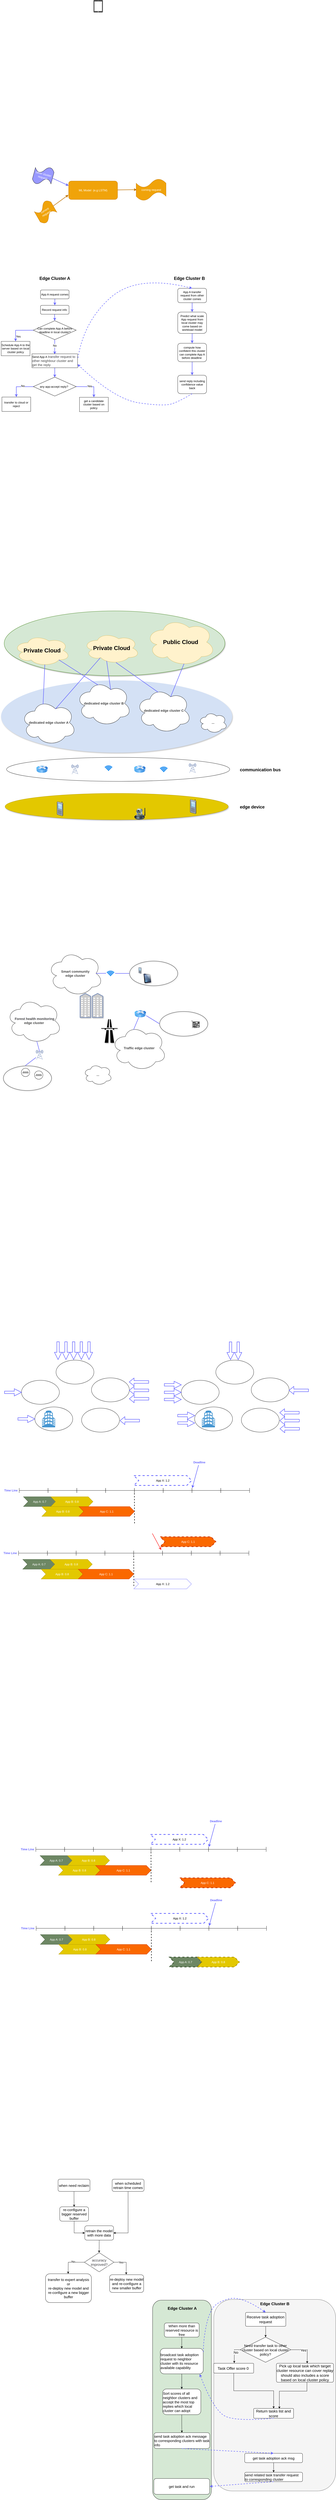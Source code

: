 <mxfile version="12.5.5" type="github">
  <diagram id="ggnpdaRKlYyGPWBdo7Kn" name="Page-1">
    <mxGraphModel dx="1482" dy="4286" grid="0" gridSize="10" guides="1" tooltips="1" connect="1" arrows="1" fold="1" page="1" pageScale="1" pageWidth="2339" pageHeight="3300" math="0" shadow="0">
      <root>
        <mxCell id="0"/>
        <mxCell id="1" parent="0"/>
        <mxCell id="APh3_wS82iULpDU1fa64-103" value="" style="rounded=1;whiteSpace=wrap;html=1;fontSize=15;fillColor=#f5f5f5;strokeColor=#666666;fontColor=#333333;" vertex="1" parent="1">
          <mxGeometry x="1060.1" y="8978" width="507.9" height="798" as="geometry"/>
        </mxCell>
        <mxCell id="APh3_wS82iULpDU1fa64-102" value="" style="rounded=1;whiteSpace=wrap;html=1;fontSize=15;fillColor=#D5E8D4;" vertex="1" parent="1">
          <mxGeometry x="805" y="8981" width="245" height="831" as="geometry"/>
        </mxCell>
        <mxCell id="APh3_wS82iULpDU1fa64-2" value="" style="ellipse;whiteSpace=wrap;html=1;shadow=0;strokeColor=#000000;fillColor=#FFFFFF;" vertex="1" parent="1">
          <mxGeometry x="258.5" y="5149" width="158" height="100" as="geometry"/>
        </mxCell>
        <mxCell id="Am0BHRrdn-XoFu_V9a6s-116" value="" style="ellipse;whiteSpace=wrap;html=1;shadow=0;strokeColor=#000000;fillColor=#FFFFFF;" parent="1" vertex="1">
          <mxGeometry x="314.2" y="5260" width="158" height="100" as="geometry"/>
        </mxCell>
        <mxCell id="Am0BHRrdn-XoFu_V9a6s-115" value="" style="ellipse;whiteSpace=wrap;html=1;shadow=0;strokeColor=#000000;fillColor=#FFFFFF;" parent="1" vertex="1">
          <mxGeometry x="509" y="5265" width="158" height="100" as="geometry"/>
        </mxCell>
        <mxCell id="Am0BHRrdn-XoFu_V9a6s-114" value="" style="ellipse;whiteSpace=wrap;html=1;shadow=0;strokeColor=#000000;fillColor=#FFFFFF;" parent="1" vertex="1">
          <mxGeometry x="550.21" y="5139" width="158" height="100" as="geometry"/>
        </mxCell>
        <mxCell id="Am0BHRrdn-XoFu_V9a6s-113" value="" style="ellipse;whiteSpace=wrap;html=1;shadow=0;strokeColor=#000000;fillColor=#FFFFFF;" parent="1" vertex="1">
          <mxGeometry x="402.5" y="5065" width="158" height="100" as="geometry"/>
        </mxCell>
        <mxCell id="Am0BHRrdn-XoFu_V9a6s-13" value="" style="ellipse;whiteSpace=wrap;html=1;fillColor=#D4E1F5;strokeColor=#D4E1F5;fontColor=#ffffff;shadow=1;" parent="1" vertex="1">
          <mxGeometry x="174" y="2234" width="962.5" height="300" as="geometry"/>
        </mxCell>
        <mxCell id="Am0BHRrdn-XoFu_V9a6s-12" value="" style="ellipse;whiteSpace=wrap;html=1;fillColor=#D5E8D4;strokeColor=#2D7600;fontColor=#ffffff;shadow=1;" parent="1" vertex="1">
          <mxGeometry x="186.5" y="1944" width="920" height="270" as="geometry"/>
        </mxCell>
        <mxCell id="Am0BHRrdn-XoFu_V9a6s-2" value="&lt;span style=&quot;white-space: normal ; color: rgb(67 , 67 , 67) ; font-family: &amp;#34;arial&amp;#34; , sans-serif ; font-size: 14px ; text-align: left ; background-color: rgb(255 , 255 , 255)&quot;&gt;&lt;b&gt;dedicated edge cluster C&lt;/b&gt;&lt;/span&gt;" style="ellipse;shape=cloud;whiteSpace=wrap;html=1;" parent="1" vertex="1">
          <mxGeometry x="736.5" y="2264" width="230" height="190" as="geometry"/>
        </mxCell>
        <mxCell id="Am0BHRrdn-XoFu_V9a6s-6" value="&lt;span style=&quot;white-space: normal ; color: rgb(67 , 67 , 67) ; font-family: &amp;#34;arial&amp;#34; , sans-serif ; font-size: 14px ; text-align: left ; background-color: rgb(255 , 255 , 255)&quot;&gt;&lt;b&gt;...&lt;/b&gt;&lt;/span&gt;" style="ellipse;shape=cloud;whiteSpace=wrap;html=1;" parent="1" vertex="1">
          <mxGeometry x="996.5" y="2364" width="120" height="90" as="geometry"/>
        </mxCell>
        <mxCell id="Am0BHRrdn-XoFu_V9a6s-7" value="&lt;span style=&quot;white-space: normal ; color: rgb(67 , 67 , 67) ; font-family: &amp;#34;arial&amp;#34; , sans-serif ; font-size: 14px ; text-align: left ; background-color: rgb(255 , 255 , 255)&quot;&gt;&lt;b&gt;dedicated edge cluster B&lt;/b&gt;&lt;/span&gt;" style="ellipse;shape=cloud;whiteSpace=wrap;html=1;" parent="1" vertex="1">
          <mxGeometry x="486.5" y="2234" width="230" height="190" as="geometry"/>
        </mxCell>
        <mxCell id="Am0BHRrdn-XoFu_V9a6s-8" value="&lt;span style=&quot;white-space: normal ; color: rgb(67 , 67 , 67) ; font-family: &amp;#34;arial&amp;#34; , sans-serif ; font-size: 14px ; text-align: left ; background-color: rgb(255 , 255 , 255)&quot;&gt;&lt;b&gt;dedicated edge cluster A&lt;/b&gt;&lt;/span&gt;" style="ellipse;shape=cloud;whiteSpace=wrap;html=1;" parent="1" vertex="1">
          <mxGeometry x="256.5" y="2314" width="230" height="190" as="geometry"/>
        </mxCell>
        <mxCell id="Am0BHRrdn-XoFu_V9a6s-9" value="&lt;b&gt;&lt;font style=&quot;font-size: 24px&quot;&gt;Private Cloud&lt;/font&gt;&lt;/b&gt;" style="ellipse;shape=cloud;whiteSpace=wrap;html=1;fillColor=#fff2cc;strokeColor=#d6b656;" parent="1" vertex="1">
          <mxGeometry x="226.5" y="2044" width="235" height="130" as="geometry"/>
        </mxCell>
        <mxCell id="Am0BHRrdn-XoFu_V9a6s-10" value="&lt;b&gt;&lt;font style=&quot;font-size: 24px&quot;&gt;Private &lt;/font&gt;&lt;/b&gt;&lt;b&gt;&lt;font style=&quot;font-size: 24px&quot;&gt;Cloud&lt;/font&gt;&lt;/b&gt;" style="ellipse;shape=cloud;whiteSpace=wrap;html=1;fillColor=#fff2cc;strokeColor=#d6b656;" parent="1" vertex="1">
          <mxGeometry x="516.5" y="2034" width="235" height="130" as="geometry"/>
        </mxCell>
        <mxCell id="Am0BHRrdn-XoFu_V9a6s-11" value="&lt;b&gt;&lt;font style=&quot;font-size: 24px&quot;&gt;Public Cloud&lt;/font&gt;&lt;/b&gt;" style="ellipse;shape=cloud;whiteSpace=wrap;html=1;fillColor=#fff2cc;strokeColor=#d6b656;" parent="1" vertex="1">
          <mxGeometry x="776.5" y="1974" width="290" height="200" as="geometry"/>
        </mxCell>
        <mxCell id="Am0BHRrdn-XoFu_V9a6s-14" value="" style="endArrow=none;html=1;exitX=0.4;exitY=0.1;exitDx=0;exitDy=0;exitPerimeter=0;entryX=0.55;entryY=0.95;entryDx=0;entryDy=0;entryPerimeter=0;strokeWidth=2;strokeColor=#6666FF;" parent="1" source="Am0BHRrdn-XoFu_V9a6s-8" target="Am0BHRrdn-XoFu_V9a6s-9" edge="1">
          <mxGeometry width="50" height="50" relative="1" as="geometry">
            <mxPoint x="176.5" y="2674" as="sourcePoint"/>
            <mxPoint x="226.5" y="2624" as="targetPoint"/>
          </mxGeometry>
        </mxCell>
        <mxCell id="Am0BHRrdn-XoFu_V9a6s-15" value="" style="endArrow=none;html=1;exitX=0.4;exitY=0.1;exitDx=0;exitDy=0;exitPerimeter=0;entryX=0.8;entryY=0.8;entryDx=0;entryDy=0;entryPerimeter=0;strokeWidth=2;strokeColor=#6666FF;" parent="1" source="Am0BHRrdn-XoFu_V9a6s-7" target="Am0BHRrdn-XoFu_V9a6s-9" edge="1">
          <mxGeometry width="50" height="50" relative="1" as="geometry">
            <mxPoint x="353.9" y="2354.02" as="sourcePoint"/>
            <mxPoint x="365.75" y="2177.5" as="targetPoint"/>
          </mxGeometry>
        </mxCell>
        <mxCell id="Am0BHRrdn-XoFu_V9a6s-16" value="" style="endArrow=none;html=1;exitX=0.4;exitY=0.1;exitDx=0;exitDy=0;exitPerimeter=0;entryX=0.8;entryY=0.8;entryDx=0;entryDy=0;entryPerimeter=0;strokeWidth=2;strokeColor=#6666FF;" parent="1" source="Am0BHRrdn-XoFu_V9a6s-2" edge="1">
          <mxGeometry width="50" height="50" relative="1" as="geometry">
            <mxPoint x="816.5" y="2264" as="sourcePoint"/>
            <mxPoint x="652.5" y="2159" as="targetPoint"/>
          </mxGeometry>
        </mxCell>
        <mxCell id="Am0BHRrdn-XoFu_V9a6s-17" value="" style="endArrow=none;html=1;exitX=0.625;exitY=0.2;exitDx=0;exitDy=0;exitPerimeter=0;entryX=0.8;entryY=0.8;entryDx=0;entryDy=0;entryPerimeter=0;strokeWidth=2;strokeColor=#6666FF;" parent="1" source="Am0BHRrdn-XoFu_V9a6s-8" edge="1">
          <mxGeometry width="50" height="50" relative="1" as="geometry">
            <mxPoint x="762.5" y="2264" as="sourcePoint"/>
            <mxPoint x="586.5" y="2140" as="targetPoint"/>
          </mxGeometry>
        </mxCell>
        <mxCell id="Am0BHRrdn-XoFu_V9a6s-18" value="" style="endArrow=none;html=1;exitX=0.625;exitY=0.2;exitDx=0;exitDy=0;exitPerimeter=0;strokeWidth=2;strokeColor=#6666FF;entryX=0.413;entryY=0.908;entryDx=0;entryDy=0;entryPerimeter=0;" parent="1" source="Am0BHRrdn-XoFu_V9a6s-7" target="Am0BHRrdn-XoFu_V9a6s-10" edge="1">
          <mxGeometry width="50" height="50" relative="1" as="geometry">
            <mxPoint x="838.5" y="2293" as="sourcePoint"/>
            <mxPoint x="662.5" y="2169" as="targetPoint"/>
          </mxGeometry>
        </mxCell>
        <mxCell id="Am0BHRrdn-XoFu_V9a6s-19" value="" style="endArrow=none;html=1;exitX=0.625;exitY=0.2;exitDx=0;exitDy=0;exitPerimeter=0;entryX=0.55;entryY=0.95;entryDx=0;entryDy=0;entryPerimeter=0;strokeWidth=2;strokeColor=#6666FF;" parent="1" source="Am0BHRrdn-XoFu_V9a6s-2" target="Am0BHRrdn-XoFu_V9a6s-11" edge="1">
          <mxGeometry width="50" height="50" relative="1" as="geometry">
            <mxPoint x="838.5" y="2293" as="sourcePoint"/>
            <mxPoint x="662.5" y="2169" as="targetPoint"/>
          </mxGeometry>
        </mxCell>
        <mxCell id="Am0BHRrdn-XoFu_V9a6s-20" value="" style="ellipse;whiteSpace=wrap;html=1;shadow=0;strokeColor=#000000;fillColor=none;" parent="1" vertex="1">
          <mxGeometry x="196.5" y="2554" width="930" height="100" as="geometry"/>
        </mxCell>
        <mxCell id="Am0BHRrdn-XoFu_V9a6s-26" value="" style="html=1;verticalLabelPosition=bottom;align=center;labelBackgroundColor=#ffffff;verticalAlign=top;strokeWidth=2;strokeColor=#0080F0;shadow=0;dashed=0;shape=mxgraph.ios7.icons.wifi;pointerEvents=1;fillColor=none;" parent="1" vertex="1">
          <mxGeometry x="836.65" y="2593.5" width="29.7" height="21" as="geometry"/>
        </mxCell>
        <mxCell id="Am0BHRrdn-XoFu_V9a6s-27" value="" style="html=1;verticalLabelPosition=bottom;align=center;labelBackgroundColor=#ffffff;verticalAlign=top;strokeWidth=2;strokeColor=#0080F0;shadow=0;dashed=0;shape=mxgraph.ios7.icons.wifi;pointerEvents=1;fillColor=none;" parent="1" vertex="1">
          <mxGeometry x="606.5" y="2588.5" width="29.7" height="21" as="geometry"/>
        </mxCell>
        <mxCell id="Am0BHRrdn-XoFu_V9a6s-28" value="" style="image;html=1;labelBackgroundColor=#ffffff;image=img/lib/clip_art/networking/Router_Icon_128x128.png;shadow=0;strokeColor=#000000;fillColor=none;" parent="1" vertex="1">
          <mxGeometry x="319" y="2589" width="50" height="30" as="geometry"/>
        </mxCell>
        <mxCell id="Am0BHRrdn-XoFu_V9a6s-29" value="" style="image;html=1;labelBackgroundColor=#ffffff;image=img/lib/clip_art/networking/Router_Icon_128x128.png;shadow=0;strokeColor=#000000;fillColor=none;" parent="1" vertex="1">
          <mxGeometry x="726.5" y="2588.5" width="50" height="30" as="geometry"/>
        </mxCell>
        <mxCell id="Am0BHRrdn-XoFu_V9a6s-32" value="" style="fontColor=#0066CC;verticalAlign=top;verticalLabelPosition=bottom;labelPosition=center;align=center;html=1;outlineConnect=0;fillColor=#CCCCCC;strokeColor=#6881B3;gradientColor=none;gradientDirection=north;strokeWidth=2;shape=mxgraph.networks.radio_tower;shadow=0;" parent="1" vertex="1">
          <mxGeometry x="466.5" y="2584" width="30" height="40" as="geometry"/>
        </mxCell>
        <mxCell id="Am0BHRrdn-XoFu_V9a6s-33" value="" style="fontColor=#0066CC;verticalAlign=top;verticalLabelPosition=bottom;labelPosition=center;align=center;html=1;outlineConnect=0;fillColor=#CCCCCC;strokeColor=#6881B3;gradientColor=none;gradientDirection=north;strokeWidth=2;shape=mxgraph.networks.radio_tower;shadow=0;" parent="1" vertex="1">
          <mxGeometry x="956.5" y="2579" width="30" height="40" as="geometry"/>
        </mxCell>
        <mxCell id="Am0BHRrdn-XoFu_V9a6s-34" value="" style="ellipse;whiteSpace=wrap;html=1;shadow=1;strokeColor=#B09500;fillColor=#e3c800;fontColor=#ffffff;" parent="1" vertex="1">
          <mxGeometry x="190.25" y="2704" width="930" height="110" as="geometry"/>
        </mxCell>
        <mxCell id="Am0BHRrdn-XoFu_V9a6s-35" value="" style="shape=image;html=1;verticalAlign=top;verticalLabelPosition=bottom;labelBackgroundColor=#ffffff;imageAspect=0;aspect=fixed;image=https://cdn0.iconfinder.com/data/icons/isometric-city-basic-transport/480/car-front-02-128.png;shadow=0;strokeColor=#000000;fillColor=none;" parent="1" vertex="1">
          <mxGeometry x="326.5" y="2729" width="60" height="60" as="geometry"/>
        </mxCell>
        <mxCell id="Am0BHRrdn-XoFu_V9a6s-36" value="" style="shape=image;html=1;verticalAlign=top;verticalLabelPosition=bottom;labelBackgroundColor=#ffffff;imageAspect=0;aspect=fixed;image=https://cdn0.iconfinder.com/data/icons/isometric-city-basic-transport/480/car-front-02-128.png;shadow=0;strokeColor=#000000;fillColor=none;" parent="1" vertex="1">
          <mxGeometry x="876.5" y="2729" width="60" height="60" as="geometry"/>
        </mxCell>
        <mxCell id="Am0BHRrdn-XoFu_V9a6s-37" value="" style="shape=image;html=1;verticalAlign=top;verticalLabelPosition=bottom;labelBackgroundColor=#ffffff;imageAspect=0;aspect=fixed;image=https://cdn2.iconfinder.com/data/icons/japan-flat-2/340/travel_train_japan_transportation_transport_speed_fast-128.png;shadow=0;strokeColor=#000000;fillColor=none;" parent="1" vertex="1">
          <mxGeometry x="796.5" y="2714" width="50" height="50" as="geometry"/>
        </mxCell>
        <mxCell id="Am0BHRrdn-XoFu_V9a6s-38" value="" style="shape=image;html=1;verticalAlign=top;verticalLabelPosition=bottom;labelBackgroundColor=#ffffff;imageAspect=0;aspect=fixed;image=https://cdn2.iconfinder.com/data/icons/japan-flat-2/340/travel_train_japan_transportation_transport_speed_fast-128.png;shadow=0;strokeColor=#000000;fillColor=none;" parent="1" vertex="1">
          <mxGeometry x="446.5" y="2714" width="50" height="50" as="geometry"/>
        </mxCell>
        <mxCell id="Am0BHRrdn-XoFu_V9a6s-40" value="" style="image;html=1;labelBackgroundColor=#ffffff;image=img/lib/clip_art/networking/Ip_Camera_128x128.png;shadow=0;strokeColor=#000000;fillColor=none;" parent="1" vertex="1">
          <mxGeometry x="726.5" y="2764" width="50" height="50" as="geometry"/>
        </mxCell>
        <mxCell id="Am0BHRrdn-XoFu_V9a6s-41" value="" style="shape=image;html=1;verticalAlign=top;verticalLabelPosition=bottom;labelBackgroundColor=#ffffff;imageAspect=0;aspect=fixed;image=https://cdn3.iconfinder.com/data/icons/wpzoom-developer-icon-set/500/41-128.png;shadow=0;strokeColor=#000000;fillColor=none;" parent="1" vertex="1">
          <mxGeometry x="636.2" y="2714" width="68" height="68" as="geometry"/>
        </mxCell>
        <mxCell id="Am0BHRrdn-XoFu_V9a6s-42" value="" style="shape=image;html=1;verticalAlign=top;verticalLabelPosition=bottom;labelBackgroundColor=#ffffff;imageAspect=0;aspect=fixed;image=https://cdn3.iconfinder.com/data/icons/wpzoom-developer-icon-set/500/41-128.png;shadow=0;strokeColor=#000000;fillColor=none;" parent="1" vertex="1">
          <mxGeometry x="506.5" y="2734" width="68" height="68" as="geometry"/>
        </mxCell>
        <mxCell id="Am0BHRrdn-XoFu_V9a6s-43" value="" style="verticalLabelPosition=bottom;aspect=fixed;html=1;verticalAlign=top;strokeColor=none;align=center;outlineConnect=0;shape=mxgraph.citrix.cell_phone;shadow=0;fillColor=none;" parent="1" vertex="1">
          <mxGeometry x="406.5" y="2738" width="25" height="60" as="geometry"/>
        </mxCell>
        <mxCell id="Am0BHRrdn-XoFu_V9a6s-44" value="" style="verticalLabelPosition=bottom;aspect=fixed;html=1;verticalAlign=top;strokeColor=none;align=center;outlineConnect=0;shape=mxgraph.citrix.cell_phone;shadow=0;fillColor=none;" parent="1" vertex="1">
          <mxGeometry x="961.5" y="2729" width="25" height="60" as="geometry"/>
        </mxCell>
        <mxCell id="Am0BHRrdn-XoFu_V9a6s-45" value="&lt;b&gt;&lt;font style=&quot;font-size: 18px&quot;&gt;communication bus&lt;/font&gt;&lt;/b&gt;" style="text;html=1;" parent="1" vertex="1">
          <mxGeometry x="1166.5" y="2588.5" width="130" height="30" as="geometry"/>
        </mxCell>
        <mxCell id="Am0BHRrdn-XoFu_V9a6s-46" value="&lt;font size=&quot;4&quot;&gt;&lt;b style=&quot;background-color: rgb(255 , 255 , 255)&quot;&gt;edge device&lt;/b&gt;&lt;/font&gt;" style="text;html=1;" parent="1" vertex="1">
          <mxGeometry x="1166.5" y="2744" width="130" height="30" as="geometry"/>
        </mxCell>
        <mxCell id="Am0BHRrdn-XoFu_V9a6s-47" value="&lt;span style=&quot;white-space: normal ; color: rgb(67 , 67 , 67) ; font-family: &amp;#34;arial&amp;#34; , sans-serif ; font-size: 14px ; text-align: left ; background-color: rgb(255 , 255 , 255)&quot;&gt;&lt;b&gt;Traffic edge cluster&lt;/b&gt;&lt;/span&gt;" style="ellipse;shape=cloud;whiteSpace=wrap;html=1;" parent="1" vertex="1">
          <mxGeometry x="633.5" y="3670" width="230" height="190" as="geometry"/>
        </mxCell>
        <mxCell id="Am0BHRrdn-XoFu_V9a6s-48" value="&lt;span style=&quot;white-space: normal ; color: rgb(67 , 67 , 67) ; font-family: &amp;#34;arial&amp;#34; , sans-serif ; font-size: 14px ; text-align: left ; background-color: rgb(255 , 255 , 255)&quot;&gt;&lt;b&gt;...&lt;/b&gt;&lt;/span&gt;" style="ellipse;shape=cloud;whiteSpace=wrap;html=1;" parent="1" vertex="1">
          <mxGeometry x="516.5" y="3830.5" width="120" height="90" as="geometry"/>
        </mxCell>
        <mxCell id="Am0BHRrdn-XoFu_V9a6s-49" value="&lt;span style=&quot;white-space: normal ; color: rgb(67 , 67 , 67) ; font-family: &amp;#34;arial&amp;#34; , sans-serif ; font-size: 14px ; text-align: left ; background-color: rgb(255 , 255 , 255)&quot;&gt;&lt;b&gt;Smart community&lt;br&gt;edge cluster&lt;/b&gt;&lt;/span&gt;" style="ellipse;shape=cloud;whiteSpace=wrap;html=1;" parent="1" vertex="1">
          <mxGeometry x="367.85" y="3359" width="230" height="190" as="geometry"/>
        </mxCell>
        <mxCell id="Am0BHRrdn-XoFu_V9a6s-50" value="&lt;b&gt;&lt;span style=&quot;color: rgb(67 , 67 , 67) ; font-family: &amp;#34;arial&amp;#34; , sans-serif ; font-size: 14px ; background-color: rgb(252 , 252 , 254)&quot;&gt;&amp;nbsp;Forest health monitoring&lt;br&gt;&lt;/span&gt;&lt;span style=&quot;white-space: normal ; color: rgb(67 , 67 , 67) ; font-family: &amp;#34;arial&amp;#34; , sans-serif ; font-size: 14px ; text-align: left ; background-color: rgb(255 , 255 , 255)&quot;&gt;edge cluster&lt;/span&gt;&lt;/b&gt;" style="ellipse;shape=cloud;whiteSpace=wrap;html=1;" parent="1" vertex="1">
          <mxGeometry x="195.85" y="3556" width="230" height="190" as="geometry"/>
        </mxCell>
        <mxCell id="Am0BHRrdn-XoFu_V9a6s-51" value="" style="shape=image;html=1;verticalAlign=top;verticalLabelPosition=bottom;labelBackgroundColor=#ffffff;imageAspect=0;aspect=fixed;image=https://cdn1.iconfinder.com/data/icons/iconnice-vector-icon/30/Vector-icons_49-128.png;shadow=1;strokeColor=#000000;fillColor=none;" parent="1" vertex="1">
          <mxGeometry x="203.85" y="3860" width="31" height="31" as="geometry"/>
        </mxCell>
        <mxCell id="Am0BHRrdn-XoFu_V9a6s-52" value="" style="shape=image;html=1;verticalAlign=top;verticalLabelPosition=bottom;labelBackgroundColor=#ffffff;imageAspect=0;aspect=fixed;image=https://cdn1.iconfinder.com/data/icons/iconnice-vector-icon/30/Vector-icons_49-128.png;shadow=1;strokeColor=#000000;fillColor=none;" parent="1" vertex="1">
          <mxGeometry x="250.35" y="3884" width="31" height="31" as="geometry"/>
        </mxCell>
        <mxCell id="Am0BHRrdn-XoFu_V9a6s-54" value="" style="shape=image;html=1;verticalAlign=top;verticalLabelPosition=bottom;labelBackgroundColor=#ffffff;imageAspect=0;aspect=fixed;image=https://cdn1.iconfinder.com/data/icons/iconnice-vector-icon/30/Vector-icons_49-128.png;shadow=1;strokeColor=#000000;fillColor=none;" parent="1" vertex="1">
          <mxGeometry x="293.85" y="3901" width="31" height="31" as="geometry"/>
        </mxCell>
        <mxCell id="Am0BHRrdn-XoFu_V9a6s-55" value="" style="shape=image;html=1;verticalAlign=top;verticalLabelPosition=bottom;labelBackgroundColor=#ffffff;imageAspect=0;aspect=fixed;image=https://cdn1.iconfinder.com/data/icons/iconnice-vector-icon/30/Vector-icons_49-128.png;shadow=1;strokeColor=#000000;fillColor=none;" parent="1" vertex="1">
          <mxGeometry x="340.85" y="3881" width="31" height="31" as="geometry"/>
        </mxCell>
        <mxCell id="Am0BHRrdn-XoFu_V9a6s-58" value="" style="ellipse;whiteSpace=wrap;html=1;shadow=1;strokeColor=#000000;fillColor=none;" parent="1" vertex="1">
          <mxGeometry x="182.85" y="3839" width="201" height="103" as="geometry"/>
        </mxCell>
        <mxCell id="Am0BHRrdn-XoFu_V9a6s-59" value="" style="perimeter=ellipsePerimeter;verticalLabelPosition=bottom;shadow=0;dashed=0;align=center;html=1;verticalAlign=top;shape=mxgraph.electrical.instruments.oscilloscope;strokeColor=#000000;fillColor=none;" parent="1" vertex="1">
          <mxGeometry x="311.85" y="3860" width="37" height="35" as="geometry"/>
        </mxCell>
        <mxCell id="Am0BHRrdn-XoFu_V9a6s-60" value="" style="perimeter=ellipsePerimeter;verticalLabelPosition=bottom;shadow=0;dashed=0;align=center;html=1;verticalAlign=top;shape=mxgraph.electrical.instruments.oscilloscope;strokeColor=#000000;fillColor=none;" parent="1" vertex="1">
          <mxGeometry x="256.85" y="3849" width="37" height="35" as="geometry"/>
        </mxCell>
        <mxCell id="Am0BHRrdn-XoFu_V9a6s-65" value="" style="fontColor=#0066CC;verticalAlign=top;verticalLabelPosition=bottom;labelPosition=center;align=center;html=1;outlineConnect=0;fillColor=#CCCCCC;strokeColor=#6881B3;gradientColor=none;gradientDirection=north;strokeWidth=2;shape=mxgraph.networks.radio_tower;shadow=0;" parent="1" vertex="1">
          <mxGeometry x="318.85" y="3773" width="30" height="40" as="geometry"/>
        </mxCell>
        <mxCell id="Am0BHRrdn-XoFu_V9a6s-66" value="" style="endArrow=none;html=1;strokeColor=#6666FF;strokeWidth=2;exitX=0.458;exitY=-0.01;exitDx=0;exitDy=0;exitPerimeter=0;" parent="1" source="Am0BHRrdn-XoFu_V9a6s-58" target="Am0BHRrdn-XoFu_V9a6s-65" edge="1">
          <mxGeometry width="50" height="50" relative="1" as="geometry">
            <mxPoint x="182.85" y="4016" as="sourcePoint"/>
            <mxPoint x="232.85" y="3966" as="targetPoint"/>
          </mxGeometry>
        </mxCell>
        <mxCell id="Am0BHRrdn-XoFu_V9a6s-67" value="" style="endArrow=none;html=1;strokeColor=#6666FF;strokeWidth=2;exitX=0.5;exitY=0.15;exitDx=0;exitDy=0;exitPerimeter=0;entryX=0.55;entryY=0.95;entryDx=0;entryDy=0;entryPerimeter=0;" parent="1" source="Am0BHRrdn-XoFu_V9a6s-65" target="Am0BHRrdn-XoFu_V9a6s-50" edge="1">
          <mxGeometry width="50" height="50" relative="1" as="geometry">
            <mxPoint x="284.908" y="3847.97" as="sourcePoint"/>
            <mxPoint x="285.203" y="3808" as="targetPoint"/>
          </mxGeometry>
        </mxCell>
        <mxCell id="Am0BHRrdn-XoFu_V9a6s-68" value="" style="image;html=1;labelBackgroundColor=#ffffff;image=img/lib/clip_art/networking/Router_Icon_128x128.png;shadow=0;strokeColor=#000000;fillColor=none;" parent="1" vertex="1">
          <mxGeometry x="728.55" y="3607.49" width="50" height="30" as="geometry"/>
        </mxCell>
        <mxCell id="Am0BHRrdn-XoFu_V9a6s-69" value="" style="html=1;verticalLabelPosition=bottom;align=center;labelBackgroundColor=#ffffff;verticalAlign=top;strokeWidth=2;strokeColor=#0080F0;shadow=0;dashed=0;shape=mxgraph.ios7.icons.wifi;pointerEvents=1;fillColor=none;" parent="1" vertex="1">
          <mxGeometry x="614.85" y="3443.5" width="29.7" height="21" as="geometry"/>
        </mxCell>
        <mxCell id="Am0BHRrdn-XoFu_V9a6s-70" value="" style="endArrow=none;html=1;strokeColor=#6666FF;strokeWidth=2;exitX=-0.128;exitY=0.476;exitDx=0;exitDy=0;exitPerimeter=0;entryX=0.875;entryY=0.5;entryDx=0;entryDy=0;entryPerimeter=0;" parent="1" source="Am0BHRrdn-XoFu_V9a6s-69" target="Am0BHRrdn-XoFu_V9a6s-49" edge="1">
          <mxGeometry width="50" height="50" relative="1" as="geometry">
            <mxPoint x="219.85" y="3799" as="sourcePoint"/>
            <mxPoint x="208.35" y="3756.5" as="targetPoint"/>
          </mxGeometry>
        </mxCell>
        <mxCell id="Am0BHRrdn-XoFu_V9a6s-71" value="" style="endArrow=none;html=1;strokeColor=#6666FF;strokeWidth=2;entryX=0.4;entryY=0.1;entryDx=0;entryDy=0;entryPerimeter=0;" parent="1" source="Am0BHRrdn-XoFu_V9a6s-68" target="Am0BHRrdn-XoFu_V9a6s-47" edge="1">
          <mxGeometry width="50" height="50" relative="1" as="geometry">
            <mxPoint x="741" y="3639" as="sourcePoint"/>
            <mxPoint x="639.75" y="3579" as="targetPoint"/>
          </mxGeometry>
        </mxCell>
        <mxCell id="Am0BHRrdn-XoFu_V9a6s-72" value="" style="ellipse;whiteSpace=wrap;html=1;shadow=1;strokeColor=#000000;fillColor=none;" parent="1" vertex="1">
          <mxGeometry x="708.85" y="3402.5" width="201" height="103" as="geometry"/>
        </mxCell>
        <mxCell id="Am0BHRrdn-XoFu_V9a6s-74" value="" style="endArrow=none;html=1;strokeColor=#6666FF;strokeWidth=2;entryX=0;entryY=0.5;entryDx=0;entryDy=0;" parent="1" target="Am0BHRrdn-XoFu_V9a6s-72" edge="1">
          <mxGeometry width="50" height="50" relative="1" as="geometry">
            <mxPoint x="648.85" y="3454" as="sourcePoint"/>
            <mxPoint x="580.1" y="3464" as="targetPoint"/>
          </mxGeometry>
        </mxCell>
        <mxCell id="Am0BHRrdn-XoFu_V9a6s-75" value="" style="verticalLabelPosition=bottom;aspect=fixed;html=1;verticalAlign=top;strokeColor=none;align=center;outlineConnect=0;shape=mxgraph.citrix.cell_phone;shadow=0;fillColor=none;" parent="1" vertex="1">
          <mxGeometry x="746.85" y="3428" width="11.25" height="27" as="geometry"/>
        </mxCell>
        <mxCell id="Am0BHRrdn-XoFu_V9a6s-76" value="" style="shape=image;html=1;verticalAlign=top;verticalLabelPosition=bottom;labelBackgroundColor=#ffffff;imageAspect=0;aspect=fixed;image=https://cdn0.iconfinder.com/data/icons/isometric-city-basic-transport/480/car-front-02-128.png;shadow=0;strokeColor=#000000;fillColor=none;" parent="1" vertex="1">
          <mxGeometry x="861.05" y="3618.49" width="60" height="60" as="geometry"/>
        </mxCell>
        <mxCell id="Am0BHRrdn-XoFu_V9a6s-77" value="" style="ellipse;whiteSpace=wrap;html=1;shadow=1;strokeColor=#000000;fillColor=none;" parent="1" vertex="1">
          <mxGeometry x="834.05" y="3612.49" width="201" height="103" as="geometry"/>
        </mxCell>
        <mxCell id="Am0BHRrdn-XoFu_V9a6s-78" value="" style="shape=image;html=1;verticalAlign=top;verticalLabelPosition=bottom;labelBackgroundColor=#ffffff;imageAspect=0;aspect=fixed;image=https://cdn2.iconfinder.com/data/icons/circle-icons-1/64/traffic-128.png;shadow=1;strokeColor=#000000;fillColor=none;" parent="1" vertex="1">
          <mxGeometry x="934.05" y="3628.49" width="29.5" height="29.5" as="geometry"/>
        </mxCell>
        <mxCell id="Am0BHRrdn-XoFu_V9a6s-79" value="" style="shape=image;html=1;verticalAlign=top;verticalLabelPosition=bottom;labelBackgroundColor=#ffffff;imageAspect=0;aspect=fixed;image=https://cdn3.iconfinder.com/data/icons/wpzoom-developer-icon-set/500/41-128.png;shadow=0;strokeColor=#000000;fillColor=none;" parent="1" vertex="1">
          <mxGeometry x="917.05" y="3673.49" width="35" height="35" as="geometry"/>
        </mxCell>
        <mxCell id="Am0BHRrdn-XoFu_V9a6s-80" value="" style="endArrow=none;html=1;strokeColor=#6666FF;strokeWidth=2;exitX=0;exitY=0.5;exitDx=0;exitDy=0;entryX=1;entryY=0.75;entryDx=0;entryDy=0;" parent="1" source="Am0BHRrdn-XoFu_V9a6s-77" target="Am0BHRrdn-XoFu_V9a6s-68" edge="1">
          <mxGeometry width="50" height="50" relative="1" as="geometry">
            <mxPoint x="751.05" y="3617.49" as="sourcePoint"/>
            <mxPoint x="781.05" y="3637.49" as="targetPoint"/>
          </mxGeometry>
        </mxCell>
        <mxCell id="Am0BHRrdn-XoFu_V9a6s-81" value="" style="image;html=1;labelBackgroundColor=#ffffff;image=img/lib/clip_art/computers/iPad_128x128.png;shadow=1;strokeColor=#000000;fillColor=none;" parent="1" vertex="1">
          <mxGeometry x="755.85" y="3455" width="54" height="40" as="geometry"/>
        </mxCell>
        <mxCell id="Am0BHRrdn-XoFu_V9a6s-82" value="" style="shape=image;html=1;verticalAlign=top;verticalLabelPosition=bottom;labelBackgroundColor=#ffffff;imageAspect=0;aspect=fixed;image=https://cdn2.iconfinder.com/data/icons/home-appliances-furnitures/100/fridge-128.png;shadow=1;strokeColor=#000000;fillColor=none;" parent="1" vertex="1">
          <mxGeometry x="781.85" y="3412" width="35" height="35" as="geometry"/>
        </mxCell>
        <mxCell id="Am0BHRrdn-XoFu_V9a6s-83" value="" style="shape=image;html=1;verticalAlign=top;verticalLabelPosition=bottom;labelBackgroundColor=#ffffff;imageAspect=0;aspect=fixed;image=https://cdn2.iconfinder.com/data/icons/architecture-interior/24/architecture-interior-11-128.png;shadow=1;strokeColor=#000000;fillColor=none;" parent="1" vertex="1">
          <mxGeometry x="816.85" y="3450" width="32" height="32" as="geometry"/>
        </mxCell>
        <mxCell id="Am0BHRrdn-XoFu_V9a6s-84" value="" style="shape=image;html=1;verticalAlign=top;verticalLabelPosition=bottom;labelBackgroundColor=#ffffff;imageAspect=0;aspect=fixed;image=https://cdn3.iconfinder.com/data/icons/doing-housework-part-1/64/house-40-128.png;shadow=1;strokeColor=#000000;fillColor=none;" parent="1" vertex="1">
          <mxGeometry x="848.85" y="3428" width="35" height="35" as="geometry"/>
        </mxCell>
        <mxCell id="Am0BHRrdn-XoFu_V9a6s-85" value="" style="shape=image;html=1;verticalAlign=top;verticalLabelPosition=bottom;labelBackgroundColor=#ffffff;imageAspect=0;aspect=fixed;image=https://cdn2.iconfinder.com/data/icons/pittogrammi/142/46-128.png;shadow=1;strokeColor=#000000;fillColor=none;" parent="1" vertex="1">
          <mxGeometry x="400" y="3658" width="128" height="128" as="geometry"/>
        </mxCell>
        <mxCell id="Am0BHRrdn-XoFu_V9a6s-86" value="" style="fontColor=#0066CC;verticalAlign=top;verticalLabelPosition=bottom;labelPosition=center;align=center;html=1;outlineConnect=0;fillColor=#CCCCCC;strokeColor=#6881B3;gradientColor=none;gradientDirection=north;strokeWidth=2;shape=mxgraph.networks.community;shadow=1;" parent="1" vertex="1">
          <mxGeometry x="502.85" y="3537.49" width="95" height="100" as="geometry"/>
        </mxCell>
        <mxCell id="Am0BHRrdn-XoFu_V9a6s-88" value="" style="shape=mxgraph.signs.transportation.highway;html=1;fillColor=#000000;strokeColor=none;verticalLabelPosition=bottom;verticalAlign=top;align=center;shadow=1;" parent="1" vertex="1">
          <mxGeometry x="591" y="3645" width="68" height="98" as="geometry"/>
        </mxCell>
        <mxCell id="Am0BHRrdn-XoFu_V9a6s-92" value="" style="edgeStyle=none;rounded=0;orthogonalLoop=1;jettySize=auto;html=1;strokeColor=#BD7000;strokeWidth=2;fillColor=#f0a30a;" parent="1" source="Am0BHRrdn-XoFu_V9a6s-90" edge="1">
          <mxGeometry relative="1" as="geometry">
            <mxPoint x="739" y="189.073" as="targetPoint"/>
          </mxGeometry>
        </mxCell>
        <mxCell id="Am0BHRrdn-XoFu_V9a6s-90" value="ML Model &amp;nbsp;(e.g LSTM)" style="rounded=1;whiteSpace=wrap;html=1;shadow=0;strokeColor=#BD7000;fillColor=#f0a30a;fontColor=#ffffff;" parent="1" vertex="1">
          <mxGeometry x="455" y="153" width="204" height="77" as="geometry"/>
        </mxCell>
        <mxCell id="Am0BHRrdn-XoFu_V9a6s-93" value="coming request" style="shape=tape;whiteSpace=wrap;html=1;shadow=0;strokeColor=#BD7000;fillColor=#f0a30a;fontColor=#ffffff;" parent="1" vertex="1">
          <mxGeometry x="736.5" y="144" width="124.5" height="91" as="geometry"/>
        </mxCell>
        <mxCell id="Am0BHRrdn-XoFu_V9a6s-98" value="" style="endArrow=classic;html=1;strokeColor=#BD7000;strokeWidth=2;fillColor=#f0a30a;" parent="1" edge="1">
          <mxGeometry width="50" height="50" relative="1" as="geometry">
            <mxPoint x="391" y="257" as="sourcePoint"/>
            <mxPoint x="454" y="211" as="targetPoint"/>
          </mxGeometry>
        </mxCell>
        <mxCell id="Am0BHRrdn-XoFu_V9a6s-99" value="" style="endArrow=classic;html=1;strokeColor=#6666FF;strokeWidth=2;entryX=0;entryY=0.25;entryDx=0;entryDy=0;" parent="1" target="Am0BHRrdn-XoFu_V9a6s-90" edge="1">
          <mxGeometry width="50" height="50" relative="1" as="geometry">
            <mxPoint x="389" y="142" as="sourcePoint"/>
            <mxPoint x="446.5" y="166" as="targetPoint"/>
          </mxGeometry>
        </mxCell>
        <mxCell id="Am0BHRrdn-XoFu_V9a6s-100" value="current request" style="shape=tape;whiteSpace=wrap;html=1;shadow=0;strokeColor=#BD7000;fillColor=#f0a30a;rotation=-30;fontColor=#ffffff;" parent="1" vertex="1">
          <mxGeometry x="319" y="241" width="80.15" height="82" as="geometry"/>
        </mxCell>
        <mxCell id="Am0BHRrdn-XoFu_V9a6s-101" value="&lt;font color=&quot;#ffffff&quot;&gt;other cluster request&lt;/font&gt;" style="shape=tape;whiteSpace=wrap;html=1;shadow=0;strokeColor=#000000;fillColor=#9999FF;rotation=15;direction=east;" parent="1" vertex="1">
          <mxGeometry x="309" y="90" width="80.15" height="82" as="geometry"/>
        </mxCell>
        <mxCell id="Am0BHRrdn-XoFu_V9a6s-103" value="" style="shadow=0;dashed=0;html=1;strokeColor=none;fillColor=#4495D1;labelPosition=center;verticalLabelPosition=bottom;verticalAlign=top;align=center;outlineConnect=0;shape=mxgraph.veeam.building;" parent="1" vertex="1">
          <mxGeometry x="344.7" y="5275" width="54.15" height="70" as="geometry"/>
        </mxCell>
        <mxCell id="Am0BHRrdn-XoFu_V9a6s-106" value="" style="shape=image;html=1;verticalAlign=top;verticalLabelPosition=bottom;labelBackgroundColor=#ffffff;imageAspect=0;aspect=fixed;image=https://cdn0.iconfinder.com/data/icons/hamburg/32/free-for-job.png;shadow=0;strokeColor=#000000;fillColor=#9999FF;" parent="1" vertex="1">
          <mxGeometry x="407.55" y="5272" width="32" height="32" as="geometry"/>
        </mxCell>
        <mxCell id="Am0BHRrdn-XoFu_V9a6s-107" value="" style="shape=image;html=1;verticalAlign=top;verticalLabelPosition=bottom;labelBackgroundColor=#ffffff;imageAspect=0;aspect=fixed;image=https://cdn3.iconfinder.com/data/icons/emergency-outline/439/tsunami_water_disaster_earthquake_sea_wave_destruction_danger_nature_storm_flood-128.png;shadow=0;strokeColor=#000000;fillColor=#9999FF;" parent="1" vertex="1">
          <mxGeometry x="598.21" y="5156" width="66" height="66" as="geometry"/>
        </mxCell>
        <mxCell id="Am0BHRrdn-XoFu_V9a6s-110" value="" style="shape=image;html=1;verticalAlign=top;verticalLabelPosition=bottom;labelBackgroundColor=#ffffff;imageAspect=0;aspect=fixed;image=https://cdn1.iconfinder.com/data/icons/weather-413/58/Cloud_lightening_storm_thunder_weather_1-128.png;shadow=0;strokeColor=#000000;fillColor=#9999FF;" parent="1" vertex="1">
          <mxGeometry x="441" y="5074.5" width="81" height="81" as="geometry"/>
        </mxCell>
        <mxCell id="Am0BHRrdn-XoFu_V9a6s-112" value="" style="shape=image;html=1;verticalAlign=top;verticalLabelPosition=bottom;labelBackgroundColor=#ffffff;imageAspect=0;aspect=fixed;image=https://cdn4.iconfinder.com/data/icons/aiga-symbol-signs/566/aiga_groundtransportion-128.png;shadow=0;strokeColor=#000000;fillColor=#9999FF;" parent="1" vertex="1">
          <mxGeometry x="528.15" y="5268" width="84" height="84" as="geometry"/>
        </mxCell>
        <mxCell id="Am0BHRrdn-XoFu_V9a6s-117" value="" style="shape=arrow;endArrow=classic;html=1;strokeColor=#6666FF;strokeWidth=2;" parent="1" edge="1">
          <mxGeometry width="50" height="50" relative="1" as="geometry">
            <mxPoint x="411" y="4988.5" as="sourcePoint"/>
            <mxPoint x="411" y="5062.5" as="targetPoint"/>
          </mxGeometry>
        </mxCell>
        <mxCell id="Am0BHRrdn-XoFu_V9a6s-122" value="" style="shape=arrow;endArrow=classic;html=1;strokeColor=#6666FF;strokeWidth=2;" parent="1" edge="1">
          <mxGeometry width="50" height="50" relative="1" as="geometry">
            <mxPoint x="444" y="4988.5" as="sourcePoint"/>
            <mxPoint x="444" y="5062.5" as="targetPoint"/>
          </mxGeometry>
        </mxCell>
        <mxCell id="Am0BHRrdn-XoFu_V9a6s-123" value="" style="shape=arrow;endArrow=classic;html=1;strokeColor=#6666FF;strokeWidth=2;" parent="1" edge="1">
          <mxGeometry width="50" height="50" relative="1" as="geometry">
            <mxPoint x="475.85" y="4988.5" as="sourcePoint"/>
            <mxPoint x="475.85" y="5062.5" as="targetPoint"/>
          </mxGeometry>
        </mxCell>
        <mxCell id="Am0BHRrdn-XoFu_V9a6s-124" value="" style="shape=arrow;endArrow=classic;html=1;strokeColor=#6666FF;strokeWidth=2;" parent="1" edge="1">
          <mxGeometry width="50" height="50" relative="1" as="geometry">
            <mxPoint x="508.0" y="4988.5" as="sourcePoint"/>
            <mxPoint x="508.0" y="5062.5" as="targetPoint"/>
          </mxGeometry>
        </mxCell>
        <mxCell id="Am0BHRrdn-XoFu_V9a6s-125" value="" style="shape=arrow;endArrow=classic;html=1;strokeColor=#6666FF;strokeWidth=2;" parent="1" edge="1">
          <mxGeometry width="50" height="50" relative="1" as="geometry">
            <mxPoint x="540" y="4988.5" as="sourcePoint"/>
            <mxPoint x="540" y="5062.5" as="targetPoint"/>
          </mxGeometry>
        </mxCell>
        <mxCell id="Am0BHRrdn-XoFu_V9a6s-131" value="" style="shape=arrow;endArrow=classic;html=1;strokeColor=#6666FF;strokeWidth=2;entryX=0;entryY=0.5;entryDx=0;entryDy=0;" parent="1" target="Am0BHRrdn-XoFu_V9a6s-116" edge="1">
          <mxGeometry width="50" height="50" relative="1" as="geometry">
            <mxPoint x="243.7" y="5310" as="sourcePoint"/>
            <mxPoint x="267.7" y="5343" as="targetPoint"/>
            <Array as="points">
              <mxPoint x="262.7" y="5297"/>
            </Array>
          </mxGeometry>
        </mxCell>
        <mxCell id="Am0BHRrdn-XoFu_V9a6s-133" value="" style="shape=flexArrow;endArrow=classic;html=1;strokeColor=#6666FF;strokeWidth=2;" parent="1" edge="1">
          <mxGeometry width="50" height="50" relative="1" as="geometry">
            <mxPoint x="789.72" y="5156" as="sourcePoint"/>
            <mxPoint x="706.72" y="5156" as="targetPoint"/>
          </mxGeometry>
        </mxCell>
        <mxCell id="Am0BHRrdn-XoFu_V9a6s-134" value="" style="shape=flexArrow;endArrow=classic;html=1;strokeColor=#6666FF;strokeWidth=2;" parent="1" edge="1">
          <mxGeometry width="50" height="50" relative="1" as="geometry">
            <mxPoint x="789.69" y="5191" as="sourcePoint"/>
            <mxPoint x="706.69" y="5191" as="targetPoint"/>
          </mxGeometry>
        </mxCell>
        <mxCell id="Am0BHRrdn-XoFu_V9a6s-135" value="" style="shape=flexArrow;endArrow=classic;html=1;strokeColor=#6666FF;strokeWidth=2;" parent="1" edge="1">
          <mxGeometry width="50" height="50" relative="1" as="geometry">
            <mxPoint x="790.18" y="5226" as="sourcePoint"/>
            <mxPoint x="707.18" y="5226" as="targetPoint"/>
          </mxGeometry>
        </mxCell>
        <mxCell id="Am0BHRrdn-XoFu_V9a6s-139" value="" style="edgeStyle=none;rounded=0;orthogonalLoop=1;jettySize=auto;html=1;strokeColor=#6666FF;strokeWidth=2;" parent="1" target="Am0BHRrdn-XoFu_V9a6s-152" edge="1">
          <mxGeometry relative="1" as="geometry">
            <mxPoint x="398" y="609" as="sourcePoint"/>
            <mxPoint x="398" y="689" as="targetPoint"/>
          </mxGeometry>
        </mxCell>
        <mxCell id="Am0BHRrdn-XoFu_V9a6s-137" value="App A request comes" style="rounded=1;whiteSpace=wrap;html=1;shadow=0;strokeColor=#000000;fillColor=#FFFFFF;" parent="1" vertex="1">
          <mxGeometry x="337.75" y="607" width="119" height="37" as="geometry"/>
        </mxCell>
        <mxCell id="Am0BHRrdn-XoFu_V9a6s-154" value="" style="edgeStyle=none;rounded=0;orthogonalLoop=1;jettySize=auto;html=1;strokeColor=#6666FF;strokeWidth=2;" parent="1" target="Am0BHRrdn-XoFu_V9a6s-140" edge="1">
          <mxGeometry relative="1" as="geometry">
            <mxPoint x="396.673" y="702" as="sourcePoint"/>
          </mxGeometry>
        </mxCell>
        <mxCell id="Am0BHRrdn-XoFu_V9a6s-143" value="" style="edgeStyle=none;rounded=0;orthogonalLoop=1;jettySize=auto;html=1;strokeColor=#6666FF;strokeWidth=2;" parent="1" source="Am0BHRrdn-XoFu_V9a6s-140" edge="1">
          <mxGeometry relative="1" as="geometry">
            <mxPoint x="397" y="875" as="targetPoint"/>
          </mxGeometry>
        </mxCell>
        <mxCell id="Am0BHRrdn-XoFu_V9a6s-145" value="No" style="text;html=1;align=center;verticalAlign=middle;resizable=0;points=[];labelBackgroundColor=#ffffff;" parent="Am0BHRrdn-XoFu_V9a6s-143" vertex="1" connectable="0">
          <mxGeometry x="-0.2" relative="1" as="geometry">
            <mxPoint as="offset"/>
          </mxGeometry>
        </mxCell>
        <mxCell id="Am0BHRrdn-XoFu_V9a6s-147" value="" style="edgeStyle=none;rounded=0;orthogonalLoop=1;jettySize=auto;html=1;strokeColor=#6666FF;strokeWidth=2;entryX=0.5;entryY=0;entryDx=0;entryDy=0;" parent="1" source="Am0BHRrdn-XoFu_V9a6s-140" target="Am0BHRrdn-XoFu_V9a6s-144" edge="1">
          <mxGeometry relative="1" as="geometry">
            <mxPoint x="228" y="774.5" as="targetPoint"/>
            <Array as="points">
              <mxPoint x="234" y="775"/>
            </Array>
          </mxGeometry>
        </mxCell>
        <mxCell id="Am0BHRrdn-XoFu_V9a6s-148" value="Yes" style="text;html=1;align=center;verticalAlign=middle;resizable=0;points=[];labelBackgroundColor=#ffffff;" parent="Am0BHRrdn-XoFu_V9a6s-147" vertex="1" connectable="0">
          <mxGeometry x="-0.185" y="13" relative="1" as="geometry">
            <mxPoint x="-15" y="13" as="offset"/>
          </mxGeometry>
        </mxCell>
        <mxCell id="Am0BHRrdn-XoFu_V9a6s-140" value="Can complete App A before deadline in local cluster?" style="rhombus;whiteSpace=wrap;html=1;shadow=0;strokeColor=#000000;fillColor=#FFFFFF;" parent="1" vertex="1">
          <mxGeometry x="308" y="735" width="178.5" height="79" as="geometry"/>
        </mxCell>
        <mxCell id="Am0BHRrdn-XoFu_V9a6s-144" value="Schedule App A to the server based on local cluster policy" style="rounded=0;whiteSpace=wrap;html=1;shadow=0;strokeColor=#000000;fillColor=#FFFFFF;" parent="1" vertex="1">
          <mxGeometry x="174" y="821" width="120" height="60" as="geometry"/>
        </mxCell>
        <mxCell id="Am0BHRrdn-XoFu_V9a6s-152" value="Record request info&amp;nbsp;" style="rounded=1;whiteSpace=wrap;html=1;shadow=0;strokeColor=#000000;fillColor=#FFFFFF;" parent="1" vertex="1">
          <mxGeometry x="337.75" y="671" width="119" height="37" as="geometry"/>
        </mxCell>
        <mxCell id="Am0BHRrdn-XoFu_V9a6s-159" value="" style="edgeStyle=none;rounded=0;orthogonalLoop=1;jettySize=auto;html=1;strokeColor=#6666FF;strokeWidth=2;" parent="1" source="Am0BHRrdn-XoFu_V9a6s-156" edge="1">
          <mxGeometry relative="1" as="geometry">
            <mxPoint x="397.245" y="971" as="targetPoint"/>
          </mxGeometry>
        </mxCell>
        <mxCell id="Am0BHRrdn-XoFu_V9a6s-156" value="&lt;div style=&quot;text-align: left&quot;&gt;&lt;span style=&quot;font-size: 12px&quot;&gt;Send App A&amp;nbsp;&lt;/span&gt;&lt;span style=&quot;color: rgb(67 , 67 , 67) ; font-family: &amp;#34;arial&amp;#34; , sans-serif ; font-size: 14px ; text-align: left ; background-color: rgb(252 , 252 , 254)&quot;&gt;transfer request to other&amp;nbsp;&lt;/span&gt;&lt;font color=&quot;#434343&quot; face=&quot;Arial, sans-serif&quot;&gt;&lt;span style=&quot;font-size: 14px&quot;&gt;neighbour cluster and get the reply&lt;/span&gt;&lt;/font&gt;&lt;/div&gt;" style="rounded=0;whiteSpace=wrap;html=1;shadow=0;strokeColor=#000000;fillColor=#FFFFFF;" parent="1" vertex="1">
          <mxGeometry x="302.17" y="873" width="190.15" height="58" as="geometry"/>
        </mxCell>
        <mxCell id="Am0BHRrdn-XoFu_V9a6s-162" value="" style="edgeStyle=none;rounded=0;orthogonalLoop=1;jettySize=auto;html=1;strokeColor=#6666FF;strokeWidth=2;entryX=0.5;entryY=0;entryDx=0;entryDy=0;" parent="1" source="Am0BHRrdn-XoFu_V9a6s-160" target="Am0BHRrdn-XoFu_V9a6s-164" edge="1">
          <mxGeometry relative="1" as="geometry">
            <mxPoint x="228" y="1009.5" as="targetPoint"/>
            <Array as="points">
              <mxPoint x="237" y="1010"/>
            </Array>
          </mxGeometry>
        </mxCell>
        <mxCell id="Am0BHRrdn-XoFu_V9a6s-163" value="No" style="text;html=1;align=center;verticalAlign=middle;resizable=0;points=[];labelBackgroundColor=#ffffff;" parent="Am0BHRrdn-XoFu_V9a6s-162" vertex="1" connectable="0">
          <mxGeometry x="-0.225" y="-3" relative="1" as="geometry">
            <mxPoint as="offset"/>
          </mxGeometry>
        </mxCell>
        <mxCell id="Am0BHRrdn-XoFu_V9a6s-166" value="" style="edgeStyle=none;rounded=0;orthogonalLoop=1;jettySize=auto;html=1;strokeColor=#6666FF;strokeWidth=2;entryX=0.5;entryY=0;entryDx=0;entryDy=0;exitX=1;exitY=0.5;exitDx=0;exitDy=0;" parent="1" source="Am0BHRrdn-XoFu_V9a6s-160" target="Am0BHRrdn-XoFu_V9a6s-167" edge="1">
          <mxGeometry relative="1" as="geometry">
            <mxPoint x="566.5" y="1009.5" as="targetPoint"/>
            <Array as="points">
              <mxPoint x="560" y="1010"/>
            </Array>
          </mxGeometry>
        </mxCell>
        <mxCell id="Am0BHRrdn-XoFu_V9a6s-168" value="Yes" style="text;html=1;align=center;verticalAlign=middle;resizable=0;points=[];labelBackgroundColor=#ffffff;" parent="Am0BHRrdn-XoFu_V9a6s-166" vertex="1" connectable="0">
          <mxGeometry x="-0.062" y="2" relative="1" as="geometry">
            <mxPoint as="offset"/>
          </mxGeometry>
        </mxCell>
        <mxCell id="Am0BHRrdn-XoFu_V9a6s-160" value="any app-accept reply? &amp;nbsp;" style="rhombus;whiteSpace=wrap;html=1;shadow=0;strokeColor=#000000;fillColor=#FFFFFF;" parent="1" vertex="1">
          <mxGeometry x="308" y="970" width="178.5" height="79" as="geometry"/>
        </mxCell>
        <mxCell id="Am0BHRrdn-XoFu_V9a6s-164" value="transfer to cloud or reject" style="rounded=0;whiteSpace=wrap;html=1;shadow=0;strokeColor=#000000;fillColor=#FFFFFF;" parent="1" vertex="1">
          <mxGeometry x="177" y="1053" width="120" height="60" as="geometry"/>
        </mxCell>
        <mxCell id="Am0BHRrdn-XoFu_V9a6s-167" value="get a candidate cluster based on policy" style="rounded=0;whiteSpace=wrap;html=1;shadow=0;strokeColor=#000000;fillColor=#FFFFFF;" parent="1" vertex="1">
          <mxGeometry x="500.35" y="1054" width="120" height="60" as="geometry"/>
        </mxCell>
        <mxCell id="Am0BHRrdn-XoFu_V9a6s-171" value="" style="edgeStyle=none;rounded=0;orthogonalLoop=1;jettySize=auto;html=1;strokeColor=#6666FF;strokeWidth=2;" parent="1" source="Am0BHRrdn-XoFu_V9a6s-169" target="Am0BHRrdn-XoFu_V9a6s-170" edge="1">
          <mxGeometry relative="1" as="geometry"/>
        </mxCell>
        <mxCell id="Am0BHRrdn-XoFu_V9a6s-169" value="App A transfer request from other cluster comes" style="rounded=1;whiteSpace=wrap;html=1;shadow=0;strokeColor=#000000;fillColor=#FFFFFF;" parent="1" vertex="1">
          <mxGeometry x="909.85" y="600" width="120" height="60" as="geometry"/>
        </mxCell>
        <mxCell id="Am0BHRrdn-XoFu_V9a6s-173" value="" style="edgeStyle=none;rounded=0;orthogonalLoop=1;jettySize=auto;html=1;strokeColor=#6666FF;strokeWidth=2;" parent="1" source="Am0BHRrdn-XoFu_V9a6s-170" target="Am0BHRrdn-XoFu_V9a6s-172" edge="1">
          <mxGeometry relative="1" as="geometry"/>
        </mxCell>
        <mxCell id="Am0BHRrdn-XoFu_V9a6s-170" value="Predict what scale App request from local cluster may come based on workload model" style="rounded=1;whiteSpace=wrap;html=1;shadow=0;strokeColor=#000000;fillColor=#FFFFFF;" parent="1" vertex="1">
          <mxGeometry x="909.85" y="699" width="120.15" height="89" as="geometry"/>
        </mxCell>
        <mxCell id="Am0BHRrdn-XoFu_V9a6s-175" value="" style="edgeStyle=none;rounded=0;orthogonalLoop=1;jettySize=auto;html=1;strokeColor=#6666FF;strokeWidth=2;" parent="1" source="Am0BHRrdn-XoFu_V9a6s-172" target="Am0BHRrdn-XoFu_V9a6s-174" edge="1">
          <mxGeometry relative="1" as="geometry"/>
        </mxCell>
        <mxCell id="Am0BHRrdn-XoFu_V9a6s-172" value="compute how confident this cluster can complete App A before deadline&amp;nbsp;" style="rounded=1;whiteSpace=wrap;html=1;shadow=0;strokeColor=#000000;fillColor=#FFFFFF;" parent="1" vertex="1">
          <mxGeometry x="909.7" y="829" width="120.3" height="77" as="geometry"/>
        </mxCell>
        <mxCell id="Am0BHRrdn-XoFu_V9a6s-174" value="send reply including confidence value back" style="rounded=1;whiteSpace=wrap;html=1;shadow=0;strokeColor=#000000;fillColor=#FFFFFF;" parent="1" vertex="1">
          <mxGeometry x="909.7" y="962" width="120.3" height="77" as="geometry"/>
        </mxCell>
        <mxCell id="Am0BHRrdn-XoFu_V9a6s-177" value="&lt;b&gt;&lt;font style=&quot;font-size: 18px ; background-color: rgb(255 , 255 , 255)&quot;&gt;Edge Cluster A&lt;/font&gt;&lt;/b&gt;" style="text;html=1;strokeColor=none;fillColor=none;align=center;verticalAlign=middle;whiteSpace=wrap;rounded=0;shadow=0;" parent="1" vertex="1">
          <mxGeometry x="315.67" y="548" width="163.15" height="21" as="geometry"/>
        </mxCell>
        <mxCell id="Am0BHRrdn-XoFu_V9a6s-178" value="&lt;b&gt;&lt;font style=&quot;font-size: 18px ; background-color: rgb(255 , 255 , 255)&quot;&gt;Edge Cluster B&lt;/font&gt;&lt;/b&gt;" style="text;html=1;strokeColor=none;fillColor=none;align=center;verticalAlign=middle;whiteSpace=wrap;rounded=0;shadow=0;" parent="1" vertex="1">
          <mxGeometry x="876.5" y="548" width="163.15" height="21" as="geometry"/>
        </mxCell>
        <mxCell id="Am0BHRrdn-XoFu_V9a6s-180" value="" style="curved=1;endArrow=classic;html=1;dashed=1;strokeColor=#6666FF;strokeWidth=2;entryX=0.5;entryY=0;entryDx=0;entryDy=0;" parent="1" target="Am0BHRrdn-XoFu_V9a6s-169" edge="1">
          <mxGeometry width="50" height="50" relative="1" as="geometry">
            <mxPoint x="494" y="890" as="sourcePoint"/>
            <mxPoint x="910" y="600" as="targetPoint"/>
            <Array as="points">
              <mxPoint x="519" y="737"/>
              <mxPoint x="739" y="542"/>
            </Array>
          </mxGeometry>
        </mxCell>
        <mxCell id="Am0BHRrdn-XoFu_V9a6s-182" value="" style="curved=1;endArrow=classic;html=1;dashed=1;strokeColor=#6666FF;strokeWidth=2;entryX=1;entryY=0.75;entryDx=0;entryDy=0;exitX=0.5;exitY=1;exitDx=0;exitDy=0;" parent="1" source="Am0BHRrdn-XoFu_V9a6s-174" target="Am0BHRrdn-XoFu_V9a6s-156" edge="1">
          <mxGeometry width="50" height="50" relative="1" as="geometry">
            <mxPoint x="966" y="1047" as="sourcePoint"/>
            <mxPoint x="862" y="1047" as="targetPoint"/>
            <Array as="points">
              <mxPoint x="917" y="1071"/>
              <mxPoint x="852" y="1092"/>
              <mxPoint x="647" y="1063"/>
            </Array>
          </mxGeometry>
        </mxCell>
        <mxCell id="Am0BHRrdn-XoFu_V9a6s-183" value="" style="pointerEvents=1;shadow=0;dashed=0;html=1;strokeColor=none;fillColor=#505050;labelPosition=center;verticalLabelPosition=bottom;verticalAlign=top;outlineConnect=0;align=center;shape=mxgraph.office.devices.tablet_ipad;" parent="1" vertex="1">
          <mxGeometry x="558.85" y="-601" width="39" height="52" as="geometry"/>
        </mxCell>
        <mxCell id="Am0BHRrdn-XoFu_V9a6s-184" value="" style="pointerEvents=1;shadow=0;dashed=0;html=1;strokeColor=none;fillColor=#505050;labelPosition=center;verticalLabelPosition=bottom;verticalAlign=top;outlineConnect=0;align=center;shape=mxgraph.office.devices.nic;" parent="1" vertex="1">
          <mxGeometry x="967" y="3651" width="34" height="31" as="geometry"/>
        </mxCell>
        <mxCell id="Am0BHRrdn-XoFu_V9a6s-185" value="App A: 0.7" style="shape=step;perimeter=stepPerimeter;whiteSpace=wrap;html=1;fixedSize=1;shadow=0;strokeColor=#3A5431;fillColor=#6d8764;fontColor=#ffffff;" parent="1" vertex="1">
          <mxGeometry x="266.55" y="5634" width="135.15" height="41" as="geometry"/>
        </mxCell>
        <mxCell id="Am0BHRrdn-XoFu_V9a6s-187" value="App B: 0.8" style="shape=step;perimeter=stepPerimeter;whiteSpace=wrap;html=1;fixedSize=1;shadow=0;strokeColor=#B09500;fillColor=#e3c800;fontColor=#ffffff;" parent="1" vertex="1">
          <mxGeometry x="380.7" y="5634" width="176" height="41" as="geometry"/>
        </mxCell>
        <mxCell id="Am0BHRrdn-XoFu_V9a6s-191" value="" style="shape=crossbar;whiteSpace=wrap;html=1;rounded=1;shadow=0;strokeColor=#000000;fillColor=#FFFFFF;" parent="1" vertex="1">
          <mxGeometry x="249.2" y="5598" width="120" height="20" as="geometry"/>
        </mxCell>
        <mxCell id="Am0BHRrdn-XoFu_V9a6s-193" value="" style="shape=crossbar;whiteSpace=wrap;html=1;rounded=1;shadow=0;strokeColor=#000000;fillColor=#FFFFFF;" parent="1" vertex="1">
          <mxGeometry x="369.2" y="5598" width="120" height="20" as="geometry"/>
        </mxCell>
        <mxCell id="Am0BHRrdn-XoFu_V9a6s-195" value="" style="shape=crossbar;whiteSpace=wrap;html=1;rounded=1;shadow=0;strokeColor=#000000;fillColor=#FFFFFF;" parent="1" vertex="1">
          <mxGeometry x="489.2" y="5598" width="120" height="20" as="geometry"/>
        </mxCell>
        <mxCell id="Am0BHRrdn-XoFu_V9a6s-196" value="" style="shape=crossbar;whiteSpace=wrap;html=1;rounded=1;shadow=0;strokeColor=#000000;fillColor=#FFFFFF;" parent="1" vertex="1">
          <mxGeometry x="609.2" y="5598" width="120" height="20" as="geometry"/>
        </mxCell>
        <mxCell id="Am0BHRrdn-XoFu_V9a6s-201" value="" style="shape=crossbar;whiteSpace=wrap;html=1;rounded=1;shadow=0;strokeColor=#000000;fillColor=#FFFFFF;" parent="1" vertex="1">
          <mxGeometry x="729.2" y="5598" width="120" height="20" as="geometry"/>
        </mxCell>
        <mxCell id="Am0BHRrdn-XoFu_V9a6s-202" value="" style="shape=crossbar;whiteSpace=wrap;html=1;rounded=1;shadow=0;strokeColor=#000000;fillColor=#FFFFFF;" parent="1" vertex="1">
          <mxGeometry x="849.2" y="5598" width="120" height="20" as="geometry"/>
        </mxCell>
        <mxCell id="Am0BHRrdn-XoFu_V9a6s-203" value="" style="shape=crossbar;whiteSpace=wrap;html=1;rounded=1;shadow=0;strokeColor=#000000;fillColor=#FFFFFF;" parent="1" vertex="1">
          <mxGeometry x="969.2" y="5598" width="120" height="20" as="geometry"/>
        </mxCell>
        <mxCell id="Am0BHRrdn-XoFu_V9a6s-204" value="" style="shape=crossbar;whiteSpace=wrap;html=1;rounded=1;shadow=0;strokeColor=#000000;fillColor=#FFFFFF;" parent="1" vertex="1">
          <mxGeometry x="1089.2" y="5598" width="120" height="20" as="geometry"/>
        </mxCell>
        <mxCell id="Am0BHRrdn-XoFu_V9a6s-206" value="App B: 0.8" style="shape=step;perimeter=stepPerimeter;whiteSpace=wrap;html=1;fixedSize=1;shadow=0;strokeColor=#B09500;fillColor=#e3c800;fontColor=#ffffff;" parent="1" vertex="1">
          <mxGeometry x="343.2" y="5675" width="176" height="41" as="geometry"/>
        </mxCell>
        <mxCell id="Am0BHRrdn-XoFu_V9a6s-207" value="" style="endArrow=classic;html=1;strokeWidth=2;entryX=1;entryY=0.5;entryDx=0;entryDy=0;entryPerimeter=0;fillColor=none;strokeColor=#6666FF;" parent="1" edge="1">
          <mxGeometry width="50" height="50" relative="1" as="geometry">
            <mxPoint x="996.7" y="5502" as="sourcePoint"/>
            <mxPoint x="970.2" y="5598" as="targetPoint"/>
          </mxGeometry>
        </mxCell>
        <mxCell id="Am0BHRrdn-XoFu_V9a6s-208" value="&lt;b&gt;&lt;font color=&quot;#6666ff&quot;&gt;Deadline&lt;/font&gt;&lt;/b&gt;" style="text;html=1;strokeColor=none;fillColor=none;align=center;verticalAlign=middle;whiteSpace=wrap;rounded=0;shadow=0;" parent="1" vertex="1">
          <mxGeometry x="979.7" y="5481" width="40" height="20" as="geometry"/>
        </mxCell>
        <mxCell id="Am0BHRrdn-XoFu_V9a6s-209" value="&lt;font color=&quot;#6666ff&quot;&gt;&lt;b&gt;Time Line&lt;/b&gt;&lt;/font&gt;" style="text;html=1;strokeColor=none;fillColor=none;align=center;verticalAlign=middle;whiteSpace=wrap;rounded=0;shadow=0;" parent="1" vertex="1">
          <mxGeometry x="179.85" y="5598" width="69.35" height="20" as="geometry"/>
        </mxCell>
        <mxCell id="Am0BHRrdn-XoFu_V9a6s-211" value="" style="endArrow=none;dashed=1;html=1;strokeColor=#000000;strokeWidth=2;entryX=1;entryY=1;entryDx=0;entryDy=0;entryPerimeter=0;" parent="1" target="Am0BHRrdn-XoFu_V9a6s-196" edge="1">
          <mxGeometry width="50" height="50" relative="1" as="geometry">
            <mxPoint x="729.7" y="5745" as="sourcePoint"/>
            <mxPoint x="184.7" y="5737" as="targetPoint"/>
          </mxGeometry>
        </mxCell>
        <mxCell id="Am0BHRrdn-XoFu_V9a6s-212" value="&lt;font color=&quot;#000000&quot;&gt;App X: 1.2&lt;/font&gt;" style="shape=step;perimeter=stepPerimeter;whiteSpace=wrap;html=1;fixedSize=1;shadow=0;strokeColor=#6666FF;fillColor=#FFFFFF;fontColor=#ffffff;dashed=1;strokeWidth=3;" parent="1" vertex="1">
          <mxGeometry x="727.2" y="5546" width="240.5" height="41" as="geometry"/>
        </mxCell>
        <mxCell id="Am0BHRrdn-XoFu_V9a6s-213" value="App A: 0.7" style="shape=step;perimeter=stepPerimeter;whiteSpace=wrap;html=1;fixedSize=1;shadow=0;strokeColor=#3A5431;fillColor=#6d8764;fontColor=#ffffff;" parent="1" vertex="1">
          <mxGeometry x="337.05" y="7458" width="135.15" height="41" as="geometry"/>
        </mxCell>
        <mxCell id="Am0BHRrdn-XoFu_V9a6s-214" value="App B: 0.8" style="shape=step;perimeter=stepPerimeter;whiteSpace=wrap;html=1;fixedSize=1;shadow=0;strokeColor=#B09500;fillColor=#e3c800;fontColor=#ffffff;" parent="1" vertex="1">
          <mxGeometry x="451.2" y="7458" width="176" height="41" as="geometry"/>
        </mxCell>
        <mxCell id="Am0BHRrdn-XoFu_V9a6s-215" value="" style="shape=crossbar;whiteSpace=wrap;html=1;rounded=1;shadow=0;strokeColor=#000000;fillColor=#FFFFFF;" parent="1" vertex="1">
          <mxGeometry x="319.7" y="7422" width="120" height="20" as="geometry"/>
        </mxCell>
        <mxCell id="Am0BHRrdn-XoFu_V9a6s-216" value="" style="shape=crossbar;whiteSpace=wrap;html=1;rounded=1;shadow=0;strokeColor=#000000;fillColor=#FFFFFF;" parent="1" vertex="1">
          <mxGeometry x="439.7" y="7422" width="120" height="20" as="geometry"/>
        </mxCell>
        <mxCell id="Am0BHRrdn-XoFu_V9a6s-217" value="" style="shape=crossbar;whiteSpace=wrap;html=1;rounded=1;shadow=0;strokeColor=#000000;fillColor=#FFFFFF;" parent="1" vertex="1">
          <mxGeometry x="559.7" y="7422" width="120" height="20" as="geometry"/>
        </mxCell>
        <mxCell id="Am0BHRrdn-XoFu_V9a6s-218" value="" style="shape=crossbar;whiteSpace=wrap;html=1;rounded=1;shadow=0;strokeColor=#000000;fillColor=#FFFFFF;" parent="1" vertex="1">
          <mxGeometry x="679.7" y="7422" width="120" height="20" as="geometry"/>
        </mxCell>
        <mxCell id="Am0BHRrdn-XoFu_V9a6s-219" value="" style="shape=crossbar;whiteSpace=wrap;html=1;rounded=1;shadow=0;strokeColor=#000000;fillColor=#FFFFFF;" parent="1" vertex="1">
          <mxGeometry x="799.7" y="7422" width="120" height="20" as="geometry"/>
        </mxCell>
        <mxCell id="Am0BHRrdn-XoFu_V9a6s-220" value="" style="shape=crossbar;whiteSpace=wrap;html=1;rounded=1;shadow=0;strokeColor=#000000;fillColor=#FFFFFF;" parent="1" vertex="1">
          <mxGeometry x="919.7" y="7422" width="120" height="20" as="geometry"/>
        </mxCell>
        <mxCell id="Am0BHRrdn-XoFu_V9a6s-221" value="" style="shape=crossbar;whiteSpace=wrap;html=1;rounded=1;shadow=0;strokeColor=#000000;fillColor=#FFFFFF;" parent="1" vertex="1">
          <mxGeometry x="1039.7" y="7422" width="120" height="20" as="geometry"/>
        </mxCell>
        <mxCell id="Am0BHRrdn-XoFu_V9a6s-222" value="" style="shape=crossbar;whiteSpace=wrap;html=1;rounded=1;shadow=0;strokeColor=#000000;fillColor=#FFFFFF;" parent="1" vertex="1">
          <mxGeometry x="1159.7" y="7422" width="120" height="20" as="geometry"/>
        </mxCell>
        <mxCell id="Am0BHRrdn-XoFu_V9a6s-223" value="App B: 0.8" style="shape=step;perimeter=stepPerimeter;whiteSpace=wrap;html=1;fixedSize=1;shadow=0;strokeColor=#B09500;fillColor=#e3c800;fontColor=#ffffff;" parent="1" vertex="1">
          <mxGeometry x="413.7" y="7499" width="176" height="41" as="geometry"/>
        </mxCell>
        <mxCell id="Am0BHRrdn-XoFu_V9a6s-224" value="" style="endArrow=classic;html=1;strokeWidth=2;entryX=1;entryY=0.5;entryDx=0;entryDy=0;entryPerimeter=0;fillColor=none;strokeColor=#6666FF;" parent="1" edge="1">
          <mxGeometry width="50" height="50" relative="1" as="geometry">
            <mxPoint x="1067.2" y="7326" as="sourcePoint"/>
            <mxPoint x="1040.7" y="7422" as="targetPoint"/>
          </mxGeometry>
        </mxCell>
        <mxCell id="Am0BHRrdn-XoFu_V9a6s-225" value="&lt;b&gt;&lt;font color=&quot;#6666ff&quot;&gt;Deadline&lt;/font&gt;&lt;/b&gt;" style="text;html=1;strokeColor=none;fillColor=none;align=center;verticalAlign=middle;whiteSpace=wrap;rounded=0;shadow=0;" parent="1" vertex="1">
          <mxGeometry x="1050.2" y="7305" width="40" height="20" as="geometry"/>
        </mxCell>
        <mxCell id="Am0BHRrdn-XoFu_V9a6s-226" value="&lt;font color=&quot;#6666ff&quot;&gt;&lt;b&gt;Time Line&lt;/b&gt;&lt;/font&gt;" style="text;html=1;strokeColor=none;fillColor=none;align=center;verticalAlign=middle;whiteSpace=wrap;rounded=0;shadow=0;" parent="1" vertex="1">
          <mxGeometry x="250.35" y="7422" width="69.35" height="20" as="geometry"/>
        </mxCell>
        <mxCell id="Am0BHRrdn-XoFu_V9a6s-227" value="App C: 1.1" style="shape=step;perimeter=stepPerimeter;whiteSpace=wrap;html=1;fixedSize=1;shadow=0;strokeColor=#C73500;fillColor=#fa6800;fontColor=#ffffff;" parent="1" vertex="1">
          <mxGeometry x="568.2" y="7499" width="232" height="41" as="geometry"/>
        </mxCell>
        <mxCell id="Am0BHRrdn-XoFu_V9a6s-228" value="" style="endArrow=none;dashed=1;html=1;strokeColor=#000000;strokeWidth=2;entryX=1;entryY=1;entryDx=0;entryDy=0;entryPerimeter=0;" parent="1" target="Am0BHRrdn-XoFu_V9a6s-218" edge="1">
          <mxGeometry width="50" height="50" relative="1" as="geometry">
            <mxPoint x="800.2" y="7569" as="sourcePoint"/>
            <mxPoint x="255.2" y="7561" as="targetPoint"/>
          </mxGeometry>
        </mxCell>
        <mxCell id="Am0BHRrdn-XoFu_V9a6s-229" value="&lt;font color=&quot;#000000&quot;&gt;App X: 1.2&lt;/font&gt;" style="shape=step;perimeter=stepPerimeter;whiteSpace=wrap;html=1;fixedSize=1;shadow=0;strokeColor=#6666FF;fillColor=#FFFFFF;fontColor=#ffffff;dashed=1;strokeWidth=3;" parent="1" vertex="1">
          <mxGeometry x="797.7" y="7370" width="240.5" height="41" as="geometry"/>
        </mxCell>
        <mxCell id="Am0BHRrdn-XoFu_V9a6s-230" value="" style="shape=image;html=1;verticalAlign=top;verticalLabelPosition=bottom;labelBackgroundColor=#ffffff;imageAspect=0;aspect=fixed;image=https://cdn4.iconfinder.com/data/icons/icocentre-free-icons/137/f-check_256-128.png;shadow=0;dashed=1;strokeColor=#6666FF;strokeWidth=3;fillColor=#FFFFFF;" parent="1" vertex="1">
          <mxGeometry x="1242.7" y="5590" width="44" height="44" as="geometry"/>
        </mxCell>
        <mxCell id="Am0BHRrdn-XoFu_V9a6s-231" value="App C: 1.1" style="shape=step;perimeter=stepPerimeter;whiteSpace=wrap;html=1;fixedSize=1;shadow=0;strokeColor=#C73500;fillColor=#fa6800;fontColor=#ffffff;" parent="1" vertex="1">
          <mxGeometry x="497.7" y="5675" width="232" height="41" as="geometry"/>
        </mxCell>
        <mxCell id="Am0BHRrdn-XoFu_V9a6s-234" value="App A: 0.7" style="shape=step;perimeter=stepPerimeter;whiteSpace=wrap;html=1;fixedSize=1;shadow=0;strokeColor=#3A5431;fillColor=#6d8764;fontColor=#ffffff;" parent="1" vertex="1">
          <mxGeometry x="335.7" y="7129" width="135.15" height="41" as="geometry"/>
        </mxCell>
        <mxCell id="Am0BHRrdn-XoFu_V9a6s-235" value="App B: 0.8" style="shape=step;perimeter=stepPerimeter;whiteSpace=wrap;html=1;fixedSize=1;shadow=0;strokeColor=#B09500;fillColor=#e3c800;fontColor=#ffffff;" parent="1" vertex="1">
          <mxGeometry x="449.85" y="7129" width="176" height="41" as="geometry"/>
        </mxCell>
        <mxCell id="Am0BHRrdn-XoFu_V9a6s-236" value="" style="shape=crossbar;whiteSpace=wrap;html=1;rounded=1;shadow=0;strokeColor=#000000;fillColor=#FFFFFF;" parent="1" vertex="1">
          <mxGeometry x="318.35" y="7093" width="120" height="20" as="geometry"/>
        </mxCell>
        <mxCell id="Am0BHRrdn-XoFu_V9a6s-237" value="" style="shape=crossbar;whiteSpace=wrap;html=1;rounded=1;shadow=0;strokeColor=#000000;fillColor=#FFFFFF;" parent="1" vertex="1">
          <mxGeometry x="438.35" y="7093" width="120" height="20" as="geometry"/>
        </mxCell>
        <mxCell id="Am0BHRrdn-XoFu_V9a6s-238" value="" style="shape=crossbar;whiteSpace=wrap;html=1;rounded=1;shadow=0;strokeColor=#000000;fillColor=#FFFFFF;" parent="1" vertex="1">
          <mxGeometry x="558.35" y="7093" width="120" height="20" as="geometry"/>
        </mxCell>
        <mxCell id="Am0BHRrdn-XoFu_V9a6s-239" value="" style="shape=crossbar;whiteSpace=wrap;html=1;rounded=1;shadow=0;strokeColor=#000000;fillColor=#FFFFFF;" parent="1" vertex="1">
          <mxGeometry x="678.35" y="7093" width="120" height="20" as="geometry"/>
        </mxCell>
        <mxCell id="Am0BHRrdn-XoFu_V9a6s-240" value="" style="shape=crossbar;whiteSpace=wrap;html=1;rounded=1;shadow=0;strokeColor=#000000;fillColor=#FFFFFF;" parent="1" vertex="1">
          <mxGeometry x="798.35" y="7093" width="120" height="20" as="geometry"/>
        </mxCell>
        <mxCell id="Am0BHRrdn-XoFu_V9a6s-241" value="" style="shape=crossbar;whiteSpace=wrap;html=1;rounded=1;shadow=0;strokeColor=#000000;fillColor=#FFFFFF;" parent="1" vertex="1">
          <mxGeometry x="918.35" y="7093" width="120" height="20" as="geometry"/>
        </mxCell>
        <mxCell id="Am0BHRrdn-XoFu_V9a6s-242" value="" style="shape=crossbar;whiteSpace=wrap;html=1;rounded=1;shadow=0;strokeColor=#000000;fillColor=#FFFFFF;" parent="1" vertex="1">
          <mxGeometry x="1038.35" y="7093" width="120" height="20" as="geometry"/>
        </mxCell>
        <mxCell id="Am0BHRrdn-XoFu_V9a6s-243" value="" style="shape=crossbar;whiteSpace=wrap;html=1;rounded=1;shadow=0;strokeColor=#000000;fillColor=#FFFFFF;" parent="1" vertex="1">
          <mxGeometry x="1158.35" y="7093" width="120" height="20" as="geometry"/>
        </mxCell>
        <mxCell id="Am0BHRrdn-XoFu_V9a6s-244" value="App B: 0.8" style="shape=step;perimeter=stepPerimeter;whiteSpace=wrap;html=1;fixedSize=1;shadow=0;strokeColor=#B09500;fillColor=#e3c800;fontColor=#ffffff;" parent="1" vertex="1">
          <mxGeometry x="412.35" y="7170" width="176" height="41" as="geometry"/>
        </mxCell>
        <mxCell id="Am0BHRrdn-XoFu_V9a6s-245" value="" style="endArrow=classic;html=1;strokeWidth=2;entryX=1;entryY=0.5;entryDx=0;entryDy=0;entryPerimeter=0;fillColor=none;strokeColor=#6666FF;" parent="1" edge="1">
          <mxGeometry width="50" height="50" relative="1" as="geometry">
            <mxPoint x="1065.85" y="6997" as="sourcePoint"/>
            <mxPoint x="1039.35" y="7093" as="targetPoint"/>
          </mxGeometry>
        </mxCell>
        <mxCell id="Am0BHRrdn-XoFu_V9a6s-246" value="&lt;b&gt;&lt;font color=&quot;#6666ff&quot;&gt;Deadline&lt;/font&gt;&lt;/b&gt;" style="text;html=1;strokeColor=none;fillColor=none;align=center;verticalAlign=middle;whiteSpace=wrap;rounded=0;shadow=0;" parent="1" vertex="1">
          <mxGeometry x="1048.85" y="6976" width="40" height="20" as="geometry"/>
        </mxCell>
        <mxCell id="Am0BHRrdn-XoFu_V9a6s-247" value="&lt;font color=&quot;#6666ff&quot;&gt;&lt;b&gt;Time Line&lt;/b&gt;&lt;/font&gt;" style="text;html=1;strokeColor=none;fillColor=none;align=center;verticalAlign=middle;whiteSpace=wrap;rounded=0;shadow=0;" parent="1" vertex="1">
          <mxGeometry x="249" y="7093" width="69.35" height="20" as="geometry"/>
        </mxCell>
        <mxCell id="Am0BHRrdn-XoFu_V9a6s-248" value="App C: 1.1" style="shape=step;perimeter=stepPerimeter;whiteSpace=wrap;html=1;fixedSize=1;shadow=0;strokeColor=#C73500;fillColor=#fa6800;fontColor=#ffffff;" parent="1" vertex="1">
          <mxGeometry x="566.85" y="7170" width="232" height="41" as="geometry"/>
        </mxCell>
        <mxCell id="Am0BHRrdn-XoFu_V9a6s-249" value="" style="endArrow=none;dashed=1;html=1;strokeColor=#000000;strokeWidth=2;entryX=1;entryY=1;entryDx=0;entryDy=0;entryPerimeter=0;" parent="1" target="Am0BHRrdn-XoFu_V9a6s-239" edge="1">
          <mxGeometry width="50" height="50" relative="1" as="geometry">
            <mxPoint x="798.85" y="7240" as="sourcePoint"/>
            <mxPoint x="253.85" y="7232" as="targetPoint"/>
          </mxGeometry>
        </mxCell>
        <mxCell id="Am0BHRrdn-XoFu_V9a6s-250" value="&lt;font color=&quot;#000000&quot;&gt;App X: 1.2&lt;/font&gt;" style="shape=step;perimeter=stepPerimeter;whiteSpace=wrap;html=1;fixedSize=1;shadow=0;strokeColor=#6666FF;fillColor=#FFFFFF;fontColor=#ffffff;dashed=1;strokeWidth=3;" parent="1" vertex="1">
          <mxGeometry x="796.35" y="7041" width="240.5" height="41" as="geometry"/>
        </mxCell>
        <mxCell id="Am0BHRrdn-XoFu_V9a6s-251" value="" style="shape=image;html=1;verticalAlign=top;verticalLabelPosition=bottom;labelBackgroundColor=#ffffff;imageAspect=0;aspect=fixed;image=https://cdn3.iconfinder.com/data/icons/freeapplication/png/24x24/Delete.png;shadow=0;dashed=1;strokeColor=#6666FF;strokeWidth=3;fillColor=#FFFFFF;" parent="1" vertex="1">
          <mxGeometry x="1323.15" y="7093" width="24" height="24" as="geometry"/>
        </mxCell>
        <mxCell id="Am0BHRrdn-XoFu_V9a6s-255" value="App A: 0.7" style="shape=step;perimeter=stepPerimeter;whiteSpace=wrap;html=1;fixedSize=1;shadow=0;strokeColor=#3A5431;fillColor=#6d8764;fontColor=#ffffff;strokeWidth=3;dashed=1;" parent="1" vertex="1">
          <mxGeometry x="874.9" y="7552" width="135.15" height="41" as="geometry"/>
        </mxCell>
        <mxCell id="Am0BHRrdn-XoFu_V9a6s-256" value="" style="shape=image;html=1;verticalAlign=top;verticalLabelPosition=bottom;labelBackgroundColor=#ffffff;imageAspect=0;aspect=fixed;image=https://cdn4.iconfinder.com/data/icons/icocentre-free-icons/137/f-check_256-128.png;shadow=0;dashed=1;strokeColor=#6666FF;strokeWidth=3;fillColor=#FFFFFF;" parent="1" vertex="1">
          <mxGeometry x="1314.5" y="7414" width="44" height="44" as="geometry"/>
        </mxCell>
        <mxCell id="Am0BHRrdn-XoFu_V9a6s-257" value="App B: 0.8" style="shape=step;perimeter=stepPerimeter;whiteSpace=wrap;html=1;fixedSize=1;shadow=0;strokeColor=#B09500;fillColor=#e3c800;fontColor=#ffffff;dashed=1;strokeWidth=3;" parent="1" vertex="1">
          <mxGeometry x="990.75" y="7552" width="176" height="41" as="geometry"/>
        </mxCell>
        <mxCell id="Am0BHRrdn-XoFu_V9a6s-258" value="App A: 0.7" style="shape=step;perimeter=stepPerimeter;whiteSpace=wrap;html=1;fixedSize=1;shadow=0;strokeColor=#3A5431;fillColor=#6d8764;fontColor=#ffffff;" parent="1" vertex="1">
          <mxGeometry x="263.7" y="5895" width="135.15" height="41" as="geometry"/>
        </mxCell>
        <mxCell id="Am0BHRrdn-XoFu_V9a6s-259" value="App B: 0.8" style="shape=step;perimeter=stepPerimeter;whiteSpace=wrap;html=1;fixedSize=1;shadow=0;strokeColor=#B09500;fillColor=#e3c800;fontColor=#ffffff;" parent="1" vertex="1">
          <mxGeometry x="377.85" y="5895" width="176" height="41" as="geometry"/>
        </mxCell>
        <mxCell id="Am0BHRrdn-XoFu_V9a6s-260" value="" style="shape=crossbar;whiteSpace=wrap;html=1;rounded=1;shadow=0;strokeColor=#000000;fillColor=#FFFFFF;" parent="1" vertex="1">
          <mxGeometry x="246.35" y="5859" width="120" height="20" as="geometry"/>
        </mxCell>
        <mxCell id="Am0BHRrdn-XoFu_V9a6s-261" value="" style="shape=crossbar;whiteSpace=wrap;html=1;rounded=1;shadow=0;strokeColor=#000000;fillColor=#FFFFFF;" parent="1" vertex="1">
          <mxGeometry x="366.35" y="5859" width="120" height="20" as="geometry"/>
        </mxCell>
        <mxCell id="Am0BHRrdn-XoFu_V9a6s-262" value="" style="shape=crossbar;whiteSpace=wrap;html=1;rounded=1;shadow=0;strokeColor=#000000;fillColor=#FFFFFF;" parent="1" vertex="1">
          <mxGeometry x="486.35" y="5859" width="120" height="20" as="geometry"/>
        </mxCell>
        <mxCell id="Am0BHRrdn-XoFu_V9a6s-263" value="" style="shape=crossbar;whiteSpace=wrap;html=1;rounded=1;shadow=0;strokeColor=#000000;fillColor=#FFFFFF;" parent="1" vertex="1">
          <mxGeometry x="606.35" y="5859" width="120" height="20" as="geometry"/>
        </mxCell>
        <mxCell id="Am0BHRrdn-XoFu_V9a6s-264" value="" style="shape=crossbar;whiteSpace=wrap;html=1;rounded=1;shadow=0;strokeColor=#000000;fillColor=#FFFFFF;" parent="1" vertex="1">
          <mxGeometry x="726.35" y="5859" width="120" height="20" as="geometry"/>
        </mxCell>
        <mxCell id="Am0BHRrdn-XoFu_V9a6s-265" value="" style="shape=crossbar;whiteSpace=wrap;html=1;rounded=1;shadow=0;strokeColor=#000000;fillColor=#FFFFFF;" parent="1" vertex="1">
          <mxGeometry x="846.35" y="5859" width="120" height="20" as="geometry"/>
        </mxCell>
        <mxCell id="Am0BHRrdn-XoFu_V9a6s-266" value="" style="shape=crossbar;whiteSpace=wrap;html=1;rounded=1;shadow=0;strokeColor=#000000;fillColor=#FFFFFF;" parent="1" vertex="1">
          <mxGeometry x="966.35" y="5859" width="120" height="20" as="geometry"/>
        </mxCell>
        <mxCell id="Am0BHRrdn-XoFu_V9a6s-267" value="" style="shape=crossbar;whiteSpace=wrap;html=1;rounded=1;shadow=0;strokeColor=#000000;fillColor=#FFFFFF;" parent="1" vertex="1">
          <mxGeometry x="1086.35" y="5859" width="120" height="20" as="geometry"/>
        </mxCell>
        <mxCell id="Am0BHRrdn-XoFu_V9a6s-268" value="App B: 0.8" style="shape=step;perimeter=stepPerimeter;whiteSpace=wrap;html=1;fixedSize=1;shadow=0;strokeColor=#B09500;fillColor=#e3c800;fontColor=#ffffff;" parent="1" vertex="1">
          <mxGeometry x="340.35" y="5936" width="176" height="41" as="geometry"/>
        </mxCell>
        <mxCell id="Am0BHRrdn-XoFu_V9a6s-271" value="&lt;font color=&quot;#6666ff&quot;&gt;&lt;b&gt;Time Line&lt;/b&gt;&lt;/font&gt;" style="text;html=1;strokeColor=none;fillColor=none;align=center;verticalAlign=middle;whiteSpace=wrap;rounded=0;shadow=0;" parent="1" vertex="1">
          <mxGeometry x="177" y="5859" width="69.35" height="20" as="geometry"/>
        </mxCell>
        <mxCell id="Am0BHRrdn-XoFu_V9a6s-272" value="" style="endArrow=none;dashed=1;html=1;strokeColor=#000000;strokeWidth=2;entryX=1;entryY=1;entryDx=0;entryDy=0;entryPerimeter=0;" parent="1" target="Am0BHRrdn-XoFu_V9a6s-263" edge="1">
          <mxGeometry width="50" height="50" relative="1" as="geometry">
            <mxPoint x="726.85" y="6006" as="sourcePoint"/>
            <mxPoint x="181.85" y="5998" as="targetPoint"/>
          </mxGeometry>
        </mxCell>
        <mxCell id="Am0BHRrdn-XoFu_V9a6s-273" value="&lt;font color=&quot;#000000&quot;&gt;App X: 1.2&lt;/font&gt;" style="shape=step;perimeter=stepPerimeter;whiteSpace=wrap;html=1;fixedSize=1;shadow=0;strokeColor=#6666FF;fillColor=#FFFFFF;fontColor=#ffffff;strokeWidth=1;" parent="1" vertex="1">
          <mxGeometry x="726.5" y="5977" width="240.5" height="41" as="geometry"/>
        </mxCell>
        <mxCell id="Am0BHRrdn-XoFu_V9a6s-275" value="App C: 1.1" style="shape=step;perimeter=stepPerimeter;whiteSpace=wrap;html=1;fixedSize=1;shadow=0;strokeColor=#C73500;fillColor=#fa6800;fontColor=#ffffff;" parent="1" vertex="1">
          <mxGeometry x="494.85" y="5936" width="232" height="41" as="geometry"/>
        </mxCell>
        <mxCell id="Am0BHRrdn-XoFu_V9a6s-276" value="App C: 1.1" style="shape=step;perimeter=stepPerimeter;whiteSpace=wrap;html=1;fixedSize=1;shadow=0;strokeColor=#C73500;fillColor=#fa6800;fontColor=#ffffff;dashed=1;strokeWidth=3;" parent="1" vertex="1">
          <mxGeometry x="836.65" y="5801" width="232" height="41" as="geometry"/>
        </mxCell>
        <mxCell id="Am0BHRrdn-XoFu_V9a6s-279" value="" style="endArrow=classic;html=1;strokeColor=#FF3333;strokeWidth=2;exitX=0.75;exitY=1;exitDx=0;exitDy=0;" parent="1" edge="1">
          <mxGeometry width="50" height="50" relative="1" as="geometry">
            <mxPoint x="803.85" y="5787" as="sourcePoint"/>
            <mxPoint x="841" y="5856" as="targetPoint"/>
          </mxGeometry>
        </mxCell>
        <mxCell id="Am0BHRrdn-XoFu_V9a6s-280" value="" style="shape=image;html=1;verticalAlign=top;verticalLabelPosition=bottom;labelBackgroundColor=#ffffff;imageAspect=0;aspect=fixed;image=https://cdn2.iconfinder.com/data/icons/free-basic-icon-set-2/300/3-128.png;shadow=0;dashed=1;strokeColor=#6666FF;strokeWidth=3;fillColor=#FFFFFF;" parent="1" vertex="1">
          <mxGeometry x="776.5" y="5757" width="31" height="31" as="geometry"/>
        </mxCell>
        <mxCell id="Am0BHRrdn-XoFu_V9a6s-281" value="App C: 1.1" style="shape=step;perimeter=stepPerimeter;whiteSpace=wrap;html=1;fixedSize=1;shadow=0;strokeColor=#C73500;fillColor=#fa6800;fontColor=#ffffff;dashed=1;strokeWidth=3;" parent="1" vertex="1">
          <mxGeometry x="918.35" y="7222" width="232" height="41" as="geometry"/>
        </mxCell>
        <mxCell id="APh3_wS82iULpDU1fa64-1" value="" style="shape=image;html=1;verticalAlign=top;verticalLabelPosition=bottom;labelBackgroundColor=#ffffff;imageAspect=0;aspect=fixed;image=https://cdn2.iconfinder.com/data/icons/pittogrammi/142/46-128.png" vertex="1" parent="1">
          <mxGeometry x="296.8" y="5165" width="55.5" height="55.5" as="geometry"/>
        </mxCell>
        <mxCell id="APh3_wS82iULpDU1fa64-3" value="" style="shape=arrow;endArrow=classic;html=1;strokeColor=#6666FF;strokeWidth=2;entryX=0;entryY=0.5;entryDx=0;entryDy=0;" edge="1" parent="1">
          <mxGeometry width="50" height="50" relative="1" as="geometry">
            <mxPoint x="188.0" y="5199.25" as="sourcePoint"/>
            <mxPoint x="258.5" y="5199.25" as="targetPoint"/>
            <Array as="points">
              <mxPoint x="207.0" y="5186.25"/>
            </Array>
          </mxGeometry>
        </mxCell>
        <mxCell id="APh3_wS82iULpDU1fa64-6" value="" style="shape=flexArrow;endArrow=classic;html=1;strokeColor=#6666FF;strokeWidth=2;" edge="1" parent="1">
          <mxGeometry width="50" height="50" relative="1" as="geometry">
            <mxPoint x="751.5" y="5317" as="sourcePoint"/>
            <mxPoint x="668.5" y="5317" as="targetPoint"/>
          </mxGeometry>
        </mxCell>
        <mxCell id="APh3_wS82iULpDU1fa64-8" value="" style="ellipse;whiteSpace=wrap;html=1;shadow=0;strokeColor=#000000;fillColor=#FFFFFF;" vertex="1" parent="1">
          <mxGeometry x="924.5" y="5149" width="158" height="100" as="geometry"/>
        </mxCell>
        <mxCell id="APh3_wS82iULpDU1fa64-9" value="" style="ellipse;whiteSpace=wrap;html=1;shadow=0;strokeColor=#000000;fillColor=#FFFFFF;" vertex="1" parent="1">
          <mxGeometry x="980.2" y="5260" width="158" height="100" as="geometry"/>
        </mxCell>
        <mxCell id="APh3_wS82iULpDU1fa64-10" value="" style="ellipse;whiteSpace=wrap;html=1;shadow=0;strokeColor=#000000;fillColor=#FFFFFF;" vertex="1" parent="1">
          <mxGeometry x="1175" y="5265" width="158" height="100" as="geometry"/>
        </mxCell>
        <mxCell id="APh3_wS82iULpDU1fa64-11" value="" style="ellipse;whiteSpace=wrap;html=1;shadow=0;strokeColor=#000000;fillColor=#FFFFFF;" vertex="1" parent="1">
          <mxGeometry x="1216.21" y="5139" width="158" height="100" as="geometry"/>
        </mxCell>
        <mxCell id="APh3_wS82iULpDU1fa64-12" value="" style="ellipse;whiteSpace=wrap;html=1;shadow=0;strokeColor=#000000;fillColor=#FFFFFF;" vertex="1" parent="1">
          <mxGeometry x="1068.5" y="5065" width="158" height="100" as="geometry"/>
        </mxCell>
        <mxCell id="APh3_wS82iULpDU1fa64-13" value="" style="shadow=0;dashed=0;html=1;strokeColor=none;fillColor=#4495D1;labelPosition=center;verticalLabelPosition=bottom;verticalAlign=top;align=center;outlineConnect=0;shape=mxgraph.veeam.building;" vertex="1" parent="1">
          <mxGeometry x="1010.7" y="5275" width="54.15" height="70" as="geometry"/>
        </mxCell>
        <mxCell id="APh3_wS82iULpDU1fa64-15" value="" style="shape=image;html=1;verticalAlign=top;verticalLabelPosition=bottom;labelBackgroundColor=#ffffff;imageAspect=0;aspect=fixed;image=https://cdn3.iconfinder.com/data/icons/emergency-outline/439/tsunami_water_disaster_earthquake_sea_wave_destruction_danger_nature_storm_flood-128.png;shadow=0;strokeColor=#000000;fillColor=#9999FF;" vertex="1" parent="1">
          <mxGeometry x="1264.21" y="5156" width="66" height="66" as="geometry"/>
        </mxCell>
        <mxCell id="APh3_wS82iULpDU1fa64-17" value="" style="shape=image;html=1;verticalAlign=top;verticalLabelPosition=bottom;labelBackgroundColor=#ffffff;imageAspect=0;aspect=fixed;image=https://cdn4.iconfinder.com/data/icons/aiga-symbol-signs/566/aiga_groundtransportion-128.png;shadow=0;strokeColor=#000000;fillColor=#9999FF;" vertex="1" parent="1">
          <mxGeometry x="1194.15" y="5268" width="84" height="84" as="geometry"/>
        </mxCell>
        <mxCell id="APh3_wS82iULpDU1fa64-19" value="" style="shape=arrow;endArrow=classic;html=1;strokeColor=#6666FF;strokeWidth=2;" edge="1" parent="1">
          <mxGeometry width="50" height="50" relative="1" as="geometry">
            <mxPoint x="1129.93" y="4989" as="sourcePoint"/>
            <mxPoint x="1129.93" y="5063" as="targetPoint"/>
          </mxGeometry>
        </mxCell>
        <mxCell id="APh3_wS82iULpDU1fa64-20" value="" style="shape=arrow;endArrow=classic;html=1;strokeColor=#6666FF;strokeWidth=2;" edge="1" parent="1">
          <mxGeometry width="50" height="50" relative="1" as="geometry">
            <mxPoint x="1161.78" y="4989" as="sourcePoint"/>
            <mxPoint x="1161.78" y="5063" as="targetPoint"/>
          </mxGeometry>
        </mxCell>
        <mxCell id="APh3_wS82iULpDU1fa64-23" value="" style="shape=arrow;endArrow=classic;html=1;strokeColor=#6666FF;strokeWidth=2;entryX=0;entryY=0.5;entryDx=0;entryDy=0;" edge="1" parent="1">
          <mxGeometry width="50" height="50" relative="1" as="geometry">
            <mxPoint x="909.85" y="5296" as="sourcePoint"/>
            <mxPoint x="980.35" y="5296" as="targetPoint"/>
            <Array as="points">
              <mxPoint x="928.85" y="5283"/>
            </Array>
          </mxGeometry>
        </mxCell>
        <mxCell id="APh3_wS82iULpDU1fa64-25" value="" style="shape=flexArrow;endArrow=classic;html=1;strokeColor=#6666FF;strokeWidth=2;" edge="1" parent="1">
          <mxGeometry width="50" height="50" relative="1" as="geometry">
            <mxPoint x="1455.69" y="5191" as="sourcePoint"/>
            <mxPoint x="1372.69" y="5191" as="targetPoint"/>
          </mxGeometry>
        </mxCell>
        <mxCell id="APh3_wS82iULpDU1fa64-27" value="" style="shape=image;html=1;verticalAlign=top;verticalLabelPosition=bottom;labelBackgroundColor=#ffffff;imageAspect=0;aspect=fixed;image=https://cdn2.iconfinder.com/data/icons/pittogrammi/142/46-128.png" vertex="1" parent="1">
          <mxGeometry x="962.8" y="5165" width="55.5" height="55.5" as="geometry"/>
        </mxCell>
        <mxCell id="APh3_wS82iULpDU1fa64-28" value="" style="shape=arrow;endArrow=classic;html=1;strokeColor=#6666FF;strokeWidth=2;entryX=0;entryY=0.5;entryDx=0;entryDy=0;" edge="1" parent="1">
          <mxGeometry width="50" height="50" relative="1" as="geometry">
            <mxPoint x="854" y="5199.25" as="sourcePoint"/>
            <mxPoint x="924.5" y="5199.25" as="targetPoint"/>
            <Array as="points">
              <mxPoint x="873" y="5186.25"/>
            </Array>
          </mxGeometry>
        </mxCell>
        <mxCell id="APh3_wS82iULpDU1fa64-29" value="" style="shape=flexArrow;endArrow=classic;html=1;strokeColor=#6666FF;strokeWidth=2;" edge="1" parent="1">
          <mxGeometry width="50" height="50" relative="1" as="geometry">
            <mxPoint x="1417.5" y="5317" as="sourcePoint"/>
            <mxPoint x="1334.5" y="5317" as="targetPoint"/>
          </mxGeometry>
        </mxCell>
        <mxCell id="APh3_wS82iULpDU1fa64-31" value="" style="shape=arrow;endArrow=classic;html=1;strokeColor=#6666FF;strokeWidth=2;entryX=0;entryY=0.5;entryDx=0;entryDy=0;" edge="1" parent="1">
          <mxGeometry width="50" height="50" relative="1" as="geometry">
            <mxPoint x="854" y="5168" as="sourcePoint"/>
            <mxPoint x="924.5" y="5168" as="targetPoint"/>
            <Array as="points">
              <mxPoint x="873" y="5155"/>
            </Array>
          </mxGeometry>
        </mxCell>
        <mxCell id="APh3_wS82iULpDU1fa64-32" value="" style="shape=arrow;endArrow=classic;html=1;strokeColor=#6666FF;strokeWidth=2;entryX=0;entryY=0.5;entryDx=0;entryDy=0;" edge="1" parent="1">
          <mxGeometry width="50" height="50" relative="1" as="geometry">
            <mxPoint x="854" y="5229" as="sourcePoint"/>
            <mxPoint x="924.5" y="5229" as="targetPoint"/>
            <Array as="points">
              <mxPoint x="873" y="5216"/>
            </Array>
          </mxGeometry>
        </mxCell>
        <mxCell id="APh3_wS82iULpDU1fa64-34" value="" style="shape=flexArrow;endArrow=classic;html=1;strokeColor=#6666FF;strokeWidth=2;" edge="1" parent="1">
          <mxGeometry width="50" height="50" relative="1" as="geometry">
            <mxPoint x="1418.0" y="5351" as="sourcePoint"/>
            <mxPoint x="1335.0" y="5351" as="targetPoint"/>
          </mxGeometry>
        </mxCell>
        <mxCell id="APh3_wS82iULpDU1fa64-35" value="" style="shape=flexArrow;endArrow=classic;html=1;strokeColor=#6666FF;strokeWidth=2;" edge="1" parent="1">
          <mxGeometry width="50" height="50" relative="1" as="geometry">
            <mxPoint x="1417.0" y="5284" as="sourcePoint"/>
            <mxPoint x="1334.0" y="5284" as="targetPoint"/>
          </mxGeometry>
        </mxCell>
        <mxCell id="APh3_wS82iULpDU1fa64-36" value="" style="shape=arrow;endArrow=classic;html=1;strokeColor=#6666FF;strokeWidth=2;entryX=0;entryY=0.5;entryDx=0;entryDy=0;" edge="1" parent="1">
          <mxGeometry width="50" height="50" relative="1" as="geometry">
            <mxPoint x="909.85" y="5327" as="sourcePoint"/>
            <mxPoint x="980.35" y="5327" as="targetPoint"/>
            <Array as="points">
              <mxPoint x="928.85" y="5314"/>
            </Array>
          </mxGeometry>
        </mxCell>
        <mxCell id="APh3_wS82iULpDU1fa64-40" value="" style="shape=image;html=1;verticalAlign=top;verticalLabelPosition=bottom;labelBackgroundColor=#ffffff;imageAspect=0;aspect=fixed;image=https://cdn0.iconfinder.com/data/icons/internet-connection-1/100/people-128.png" vertex="1" parent="1">
          <mxGeometry x="1068.5" y="5291" width="54" height="54" as="geometry"/>
        </mxCell>
        <mxCell id="APh3_wS82iULpDU1fa64-41" value="" style="shape=image;html=1;verticalAlign=top;verticalLabelPosition=bottom;labelBackgroundColor=#ffffff;imageAspect=0;aspect=fixed;image=https://cdn0.iconfinder.com/data/icons/analytic-investment-and-balanced-scorecard/512/41_Fire_Fire_Place_Canada-128.png" vertex="1" parent="1">
          <mxGeometry x="1030" y="5180" width="34.1" height="34.1" as="geometry"/>
        </mxCell>
        <mxCell id="APh3_wS82iULpDU1fa64-42" value="" style="shape=image;html=1;verticalAlign=top;verticalLabelPosition=bottom;labelBackgroundColor=#ffffff;imageAspect=0;aspect=fixed;image=https://cdn3.iconfinder.com/data/icons/summer-time-element-vol-1/512/3-128.png" vertex="1" parent="1">
          <mxGeometry x="1115.2" y="5084" width="68" height="68" as="geometry"/>
        </mxCell>
        <mxCell id="APh3_wS82iULpDU1fa64-64" value="" style="edgeStyle=orthogonalEdgeStyle;rounded=0;orthogonalLoop=1;jettySize=auto;html=1;" edge="1" parent="1" source="APh3_wS82iULpDU1fa64-43" target="APh3_wS82iULpDU1fa64-44">
          <mxGeometry relative="1" as="geometry"/>
        </mxCell>
        <mxCell id="APh3_wS82iULpDU1fa64-43" value="&lt;font style=&quot;font-size: 15px&quot;&gt;when need reclaim&lt;/font&gt;" style="rounded=1;whiteSpace=wrap;html=1;" vertex="1" parent="1">
          <mxGeometry x="411" y="8477" width="133" height="51" as="geometry"/>
        </mxCell>
        <mxCell id="APh3_wS82iULpDU1fa64-48" value="" style="edgeStyle=orthogonalEdgeStyle;rounded=0;orthogonalLoop=1;jettySize=auto;html=1;entryX=0;entryY=0.5;entryDx=0;entryDy=0;" edge="1" parent="1" source="APh3_wS82iULpDU1fa64-44" target="APh3_wS82iULpDU1fa64-47">
          <mxGeometry relative="1" as="geometry"/>
        </mxCell>
        <mxCell id="APh3_wS82iULpDU1fa64-44" value="&lt;font style=&quot;font-size: 15px&quot;&gt;re-configure a bigger reserved buffer&lt;/font&gt;" style="rounded=1;whiteSpace=wrap;html=1;" vertex="1" parent="1">
          <mxGeometry x="418" y="8592" width="120" height="60" as="geometry"/>
        </mxCell>
        <mxCell id="APh3_wS82iULpDU1fa64-50" value="" style="edgeStyle=orthogonalEdgeStyle;rounded=0;orthogonalLoop=1;jettySize=auto;html=1;" edge="1" parent="1" source="APh3_wS82iULpDU1fa64-47">
          <mxGeometry relative="1" as="geometry">
            <mxPoint x="582" y="8783" as="targetPoint"/>
          </mxGeometry>
        </mxCell>
        <mxCell id="APh3_wS82iULpDU1fa64-47" value="&lt;font style=&quot;font-size: 15px&quot;&gt;retrain the model with more data&lt;/font&gt;" style="rounded=1;whiteSpace=wrap;html=1;" vertex="1" parent="1">
          <mxGeometry x="522.35" y="8671" width="120" height="60" as="geometry"/>
        </mxCell>
        <mxCell id="APh3_wS82iULpDU1fa64-53" value="" style="edgeStyle=orthogonalEdgeStyle;rounded=0;orthogonalLoop=1;jettySize=auto;html=1;" edge="1" parent="1" source="APh3_wS82iULpDU1fa64-51">
          <mxGeometry relative="1" as="geometry">
            <mxPoint x="453" y="8871" as="targetPoint"/>
          </mxGeometry>
        </mxCell>
        <mxCell id="APh3_wS82iULpDU1fa64-58" value="No" style="text;html=1;align=center;verticalAlign=middle;resizable=0;points=[];labelBackgroundColor=#ffffff;" vertex="1" connectable="0" parent="APh3_wS82iULpDU1fa64-53">
          <mxGeometry x="-0.174" y="-2" relative="1" as="geometry">
            <mxPoint as="offset"/>
          </mxGeometry>
        </mxCell>
        <mxCell id="APh3_wS82iULpDU1fa64-57" value="" style="edgeStyle=orthogonalEdgeStyle;rounded=0;orthogonalLoop=1;jettySize=auto;html=1;" edge="1" parent="1" source="APh3_wS82iULpDU1fa64-51">
          <mxGeometry relative="1" as="geometry">
            <mxPoint x="695" y="8874" as="targetPoint"/>
            <Array as="points">
              <mxPoint x="695" y="8823"/>
            </Array>
          </mxGeometry>
        </mxCell>
        <mxCell id="APh3_wS82iULpDU1fa64-59" value="Yes" style="text;html=1;align=center;verticalAlign=middle;resizable=0;points=[];labelBackgroundColor=#ffffff;" vertex="1" connectable="0" parent="APh3_wS82iULpDU1fa64-57">
          <mxGeometry x="-0.429" y="-1" relative="1" as="geometry">
            <mxPoint as="offset"/>
          </mxGeometry>
        </mxCell>
        <mxCell id="APh3_wS82iULpDU1fa64-51" value="&lt;span style=&quot;white-space: normal ; color: rgb(67 , 67 , 67) ; font-family: &amp;#34;arial&amp;#34; , sans-serif ; background-color: rgb(252 , 252 , 254)&quot;&gt;&lt;font style=&quot;font-size: 15px&quot;&gt;accuracy improved?&lt;/font&gt;&lt;/span&gt;" style="rhombus;whiteSpace=wrap;html=1;" vertex="1" parent="1">
          <mxGeometry x="520.85" y="8783" width="123" height="80" as="geometry"/>
        </mxCell>
        <mxCell id="APh3_wS82iULpDU1fa64-54" value="&lt;font style=&quot;font-size: 15px&quot;&gt;transfer to expert analysis&lt;br&gt;or&lt;br&gt;re-deploy new model and re-configure a new bigger buffer&lt;br&gt;&lt;/font&gt;" style="rounded=1;whiteSpace=wrap;html=1;" vertex="1" parent="1">
          <mxGeometry x="358.7" y="8871" width="191.3" height="120" as="geometry"/>
        </mxCell>
        <mxCell id="APh3_wS82iULpDU1fa64-55" value="&lt;font style=&quot;font-size: 15px&quot;&gt;re-deploy new model and re-configure a new smaller buffer&lt;/font&gt;" style="rounded=1;whiteSpace=wrap;html=1;" vertex="1" parent="1">
          <mxGeometry x="625.85" y="8875" width="142" height="74" as="geometry"/>
        </mxCell>
        <mxCell id="APh3_wS82iULpDU1fa64-62" value="" style="edgeStyle=orthogonalEdgeStyle;rounded=0;orthogonalLoop=1;jettySize=auto;html=1;entryX=1;entryY=0.5;entryDx=0;entryDy=0;exitX=0.5;exitY=1;exitDx=0;exitDy=0;" edge="1" parent="1" source="APh3_wS82iULpDU1fa64-60" target="APh3_wS82iULpDU1fa64-47">
          <mxGeometry relative="1" as="geometry">
            <mxPoint x="725.5" y="8608" as="targetPoint"/>
          </mxGeometry>
        </mxCell>
        <mxCell id="APh3_wS82iULpDU1fa64-60" value="&lt;font style=&quot;font-size: 15px&quot;&gt;when scheduled retrain time comes&lt;/font&gt;" style="rounded=1;whiteSpace=wrap;html=1;" vertex="1" parent="1">
          <mxGeometry x="636.35" y="8477" width="133" height="51" as="geometry"/>
        </mxCell>
        <mxCell id="APh3_wS82iULpDU1fa64-67" value="" style="edgeStyle=orthogonalEdgeStyle;rounded=0;orthogonalLoop=1;jettySize=auto;html=1;" edge="1" parent="1" source="APh3_wS82iULpDU1fa64-65" target="APh3_wS82iULpDU1fa64-66">
          <mxGeometry relative="1" as="geometry"/>
        </mxCell>
        <mxCell id="APh3_wS82iULpDU1fa64-65" value="&lt;font style=&quot;font-size: 15px&quot;&gt;When more than reserved resource is free&lt;/font&gt;" style="rounded=1;whiteSpace=wrap;html=1;" vertex="1" parent="1">
          <mxGeometry x="854.06" y="9076" width="145" height="59" as="geometry"/>
        </mxCell>
        <mxCell id="APh3_wS82iULpDU1fa64-90" value="" style="edgeStyle=orthogonalEdgeStyle;rounded=0;orthogonalLoop=1;jettySize=auto;html=1;dashed=1;strokeColor=#6666FF;" edge="1" parent="1" source="APh3_wS82iULpDU1fa64-66" target="APh3_wS82iULpDU1fa64-89">
          <mxGeometry relative="1" as="geometry"/>
        </mxCell>
        <mxCell id="APh3_wS82iULpDU1fa64-91" value="" style="edgeStyle=orthogonalEdgeStyle;rounded=0;orthogonalLoop=1;jettySize=auto;html=1;strokeColor=#000000;fontSize=15;" edge="1" parent="1" source="APh3_wS82iULpDU1fa64-66" target="APh3_wS82iULpDU1fa64-89">
          <mxGeometry relative="1" as="geometry"/>
        </mxCell>
        <mxCell id="APh3_wS82iULpDU1fa64-66" value="&lt;div style=&quot;text-align: left&quot;&gt;&lt;font style=&quot;font-size: 15px&quot;&gt;broadcast task adoption request to neighbor cluster with its resource available capability&lt;/font&gt;&lt;/div&gt;" style="rounded=1;whiteSpace=wrap;html=1;" vertex="1" parent="1">
          <mxGeometry x="837.06" y="9182" width="179" height="106" as="geometry"/>
        </mxCell>
        <mxCell id="APh3_wS82iULpDU1fa64-93" value="" style="edgeStyle=orthogonalEdgeStyle;rounded=0;orthogonalLoop=1;jettySize=auto;html=1;strokeColor=#000000;strokeWidth=1;fontSize=15;" edge="1" parent="1" source="APh3_wS82iULpDU1fa64-89" target="APh3_wS82iULpDU1fa64-92">
          <mxGeometry relative="1" as="geometry"/>
        </mxCell>
        <mxCell id="APh3_wS82iULpDU1fa64-89" value="&lt;div style=&quot;text-align: left&quot;&gt;&lt;font style=&quot;font-size: 15px&quot;&gt;Sort scores of all neighbor clusters and accept the most top replies which local cluster can adopt&lt;/font&gt;&lt;/div&gt;" style="rounded=1;whiteSpace=wrap;html=1;" vertex="1" parent="1">
          <mxGeometry x="846.92" y="9351" width="159.29" height="107" as="geometry"/>
        </mxCell>
        <mxCell id="APh3_wS82iULpDU1fa64-92" value="&lt;div style=&quot;text-align: left ; font-size: 15px&quot;&gt;&lt;font style=&quot;font-size: 15px&quot;&gt;send task adoption ack message to corresponding clusters with task info&lt;/font&gt;&lt;/div&gt;" style="rounded=1;whiteSpace=wrap;html=1;" vertex="1" parent="1">
          <mxGeometry x="810.85" y="9533" width="232.5" height="66" as="geometry"/>
        </mxCell>
        <mxCell id="APh3_wS82iULpDU1fa64-98" value="&lt;div style=&quot;text-align: left ; font-size: 15px&quot;&gt;&lt;font style=&quot;font-size: 15px&quot;&gt;get task and run&lt;/font&gt;&lt;/div&gt;" style="rounded=1;whiteSpace=wrap;html=1;" vertex="1" parent="1">
          <mxGeometry x="810.32" y="9724" width="232.5" height="66" as="geometry"/>
        </mxCell>
        <mxCell id="APh3_wS82iULpDU1fa64-95" value="" style="edgeStyle=orthogonalEdgeStyle;rounded=0;orthogonalLoop=1;jettySize=auto;html=1;strokeColor=#000000;strokeWidth=1;fontSize=15;" edge="1" parent="1" source="APh3_wS82iULpDU1fa64-68" target="APh3_wS82iULpDU1fa64-71">
          <mxGeometry relative="1" as="geometry"/>
        </mxCell>
        <mxCell id="APh3_wS82iULpDU1fa64-68" value="&lt;font style=&quot;font-size: 16px&quot;&gt;Receive task&lt;span style=&quot;text-align: left&quot;&gt;&amp;nbsp;adoption request&lt;/span&gt;&lt;br&gt;&lt;/font&gt;" style="rounded=1;whiteSpace=wrap;html=1;arcSize=8;" vertex="1" parent="1">
          <mxGeometry x="1192.35" y="9032" width="168" height="58" as="geometry"/>
        </mxCell>
        <mxCell id="APh3_wS82iULpDU1fa64-73" value="" style="edgeStyle=orthogonalEdgeStyle;rounded=0;orthogonalLoop=1;jettySize=auto;html=1;" edge="1" parent="1" source="APh3_wS82iULpDU1fa64-71">
          <mxGeometry relative="1" as="geometry">
            <mxPoint x="1145.35" y="9243" as="targetPoint"/>
          </mxGeometry>
        </mxCell>
        <mxCell id="APh3_wS82iULpDU1fa64-75" value="No" style="text;html=1;align=center;verticalAlign=middle;resizable=0;points=[];labelBackgroundColor=#ffffff;fontSize=15;" vertex="1" connectable="0" parent="APh3_wS82iULpDU1fa64-73">
          <mxGeometry x="-0.133" y="6" relative="1" as="geometry">
            <mxPoint as="offset"/>
          </mxGeometry>
        </mxCell>
        <mxCell id="APh3_wS82iULpDU1fa64-77" value="" style="edgeStyle=orthogonalEdgeStyle;rounded=0;orthogonalLoop=1;jettySize=auto;html=1;" edge="1" parent="1" source="APh3_wS82iULpDU1fa64-71">
          <mxGeometry relative="1" as="geometry">
            <mxPoint x="1449.35" y="9244" as="targetPoint"/>
          </mxGeometry>
        </mxCell>
        <mxCell id="APh3_wS82iULpDU1fa64-79" value="&lt;font style=&quot;font-size: 15px&quot;&gt;Yes&lt;/font&gt;" style="text;html=1;align=center;verticalAlign=middle;resizable=0;points=[];labelBackgroundColor=#ffffff;" vertex="1" connectable="0" parent="APh3_wS82iULpDU1fa64-77">
          <mxGeometry x="-0.182" y="-1" relative="1" as="geometry">
            <mxPoint as="offset"/>
          </mxGeometry>
        </mxCell>
        <mxCell id="APh3_wS82iULpDU1fa64-71" value="&lt;font style=&quot;font-size: 15px&quot;&gt;Need transfer task to other cluster based on local cluster policy?&lt;/font&gt;" style="rhombus;whiteSpace=wrap;html=1;" vertex="1" parent="1">
          <mxGeometry x="1170.35" y="9135" width="211" height="105" as="geometry"/>
        </mxCell>
        <mxCell id="APh3_wS82iULpDU1fa64-81" value="" style="edgeStyle=orthogonalEdgeStyle;rounded=0;orthogonalLoop=1;jettySize=auto;html=1;" edge="1" parent="1" source="APh3_wS82iULpDU1fa64-74" target="APh3_wS82iULpDU1fa64-80">
          <mxGeometry relative="1" as="geometry"/>
        </mxCell>
        <mxCell id="APh3_wS82iULpDU1fa64-74" value="&lt;font style=&quot;font-size: 16px&quot;&gt;Task Offer score 0&amp;nbsp;&lt;br&gt;&lt;/font&gt;" style="rounded=1;whiteSpace=wrap;html=1;arcSize=8;" vertex="1" parent="1">
          <mxGeometry x="1060.1" y="9244" width="166.25" height="41" as="geometry"/>
        </mxCell>
        <mxCell id="APh3_wS82iULpDU1fa64-80" value="&lt;font style=&quot;font-size: 16px&quot;&gt;Return tasks list and score&lt;br&gt;&lt;/font&gt;" style="rounded=1;whiteSpace=wrap;html=1;arcSize=8;" vertex="1" parent="1">
          <mxGeometry x="1226.35" y="9432" width="166.25" height="41" as="geometry"/>
        </mxCell>
        <mxCell id="APh3_wS82iULpDU1fa64-83" value="" style="edgeStyle=orthogonalEdgeStyle;rounded=0;orthogonalLoop=1;jettySize=auto;html=1;entryX=0.644;entryY=0.024;entryDx=0;entryDy=0;entryPerimeter=0;" edge="1" parent="1" source="APh3_wS82iULpDU1fa64-78" target="APh3_wS82iULpDU1fa64-80">
          <mxGeometry relative="1" as="geometry">
            <mxPoint x="1448.6" y="9414" as="targetPoint"/>
            <Array as="points">
              <mxPoint x="1448.35" y="9360"/>
              <mxPoint x="1333.35" y="9360"/>
            </Array>
          </mxGeometry>
        </mxCell>
        <mxCell id="APh3_wS82iULpDU1fa64-78" value="&lt;font style=&quot;font-size: 16px&quot;&gt;Pick up local task which target cluster resource can cover replay should also includes a score based on local cluster policy&lt;br&gt;&lt;/font&gt;" style="rounded=1;whiteSpace=wrap;html=1;arcSize=8;" vertex="1" parent="1">
          <mxGeometry x="1321" y="9244" width="238" height="79" as="geometry"/>
        </mxCell>
        <mxCell id="APh3_wS82iULpDU1fa64-84" value="&lt;b&gt;&lt;font style=&quot;font-size: 17px&quot;&gt;Edge Cluster A&lt;/font&gt;&lt;/b&gt;" style="text;html=1;strokeColor=none;fillColor=none;align=center;verticalAlign=middle;whiteSpace=wrap;rounded=0;" vertex="1" parent="1">
          <mxGeometry x="854.06" y="9000" width="149" height="32" as="geometry"/>
        </mxCell>
        <mxCell id="APh3_wS82iULpDU1fa64-85" value="&lt;b&gt;&lt;font style=&quot;font-size: 17px&quot;&gt;Edge Cluster B&lt;/font&gt;&lt;/b&gt;" style="text;html=1;strokeColor=none;fillColor=none;align=center;verticalAlign=middle;whiteSpace=wrap;rounded=0;" vertex="1" parent="1">
          <mxGeometry x="1239.55" y="8981" width="149" height="32" as="geometry"/>
        </mxCell>
        <mxCell id="APh3_wS82iULpDU1fa64-86" value="" style="curved=1;endArrow=classic;html=1;entryX=0.5;entryY=0;entryDx=0;entryDy=0;dashed=1;strokeColor=#6666FF;strokeWidth=2;" edge="1" parent="1" target="APh3_wS82iULpDU1fa64-68">
          <mxGeometry width="50" height="50" relative="1" as="geometry">
            <mxPoint x="1016.7" y="9197" as="sourcePoint"/>
            <mxPoint x="1066.7" y="9147" as="targetPoint"/>
            <Array as="points">
              <mxPoint x="1016.7" y="9147"/>
              <mxPoint x="1038.35" y="9039"/>
              <mxPoint x="1075.35" y="8987"/>
              <mxPoint x="1175.35" y="8963"/>
            </Array>
          </mxGeometry>
        </mxCell>
        <mxCell id="APh3_wS82iULpDU1fa64-88" value="" style="curved=1;endArrow=classic;html=1;dashed=1;strokeColor=#6666FF;exitX=0.5;exitY=1;exitDx=0;exitDy=0;strokeWidth=2;" edge="1" parent="1" source="APh3_wS82iULpDU1fa64-80">
          <mxGeometry width="50" height="50" relative="1" as="geometry">
            <mxPoint x="1315.35" y="9478" as="sourcePoint"/>
            <mxPoint x="1001.35" y="9289" as="targetPoint"/>
            <Array as="points">
              <mxPoint x="1162.35" y="9486"/>
              <mxPoint x="1062.35" y="9447"/>
            </Array>
          </mxGeometry>
        </mxCell>
        <mxCell id="APh3_wS82iULpDU1fa64-97" value="" style="edgeStyle=orthogonalEdgeStyle;rounded=0;orthogonalLoop=1;jettySize=auto;html=1;strokeColor=#000000;strokeWidth=1;fontSize=15;" edge="1" parent="1" source="APh3_wS82iULpDU1fa64-94" target="APh3_wS82iULpDU1fa64-96">
          <mxGeometry relative="1" as="geometry"/>
        </mxCell>
        <mxCell id="APh3_wS82iULpDU1fa64-94" value="&lt;div style=&quot;text-align: left ; font-size: 15px&quot;&gt;&lt;font style=&quot;font-size: 15px&quot;&gt;get task adoption ack msg&lt;/font&gt;&lt;/div&gt;" style="rounded=1;whiteSpace=wrap;html=1;" vertex="1" parent="1">
          <mxGeometry x="1188.97" y="9619" width="241" height="39" as="geometry"/>
        </mxCell>
        <mxCell id="APh3_wS82iULpDU1fa64-96" value="&lt;div style=&quot;text-align: left ; font-size: 15px&quot;&gt;&lt;font style=&quot;font-size: 15px&quot;&gt;send related task transfer request to corresponding cluster&lt;/font&gt;&lt;/div&gt;" style="rounded=1;whiteSpace=wrap;html=1;" vertex="1" parent="1">
          <mxGeometry x="1188.97" y="9698" width="241" height="39" as="geometry"/>
        </mxCell>
        <mxCell id="APh3_wS82iULpDU1fa64-100" value="" style="endArrow=classic;html=1;strokeColor=#6666FF;strokeWidth=2;fontSize=15;entryX=0.5;entryY=0;entryDx=0;entryDy=0;exitX=0.5;exitY=1;exitDx=0;exitDy=0;dashed=1;" edge="1" parent="1" source="APh3_wS82iULpDU1fa64-92" target="APh3_wS82iULpDU1fa64-94">
          <mxGeometry width="50" height="50" relative="1" as="geometry">
            <mxPoint x="170" y="9851" as="sourcePoint"/>
            <mxPoint x="220" y="9801" as="targetPoint"/>
          </mxGeometry>
        </mxCell>
        <mxCell id="APh3_wS82iULpDU1fa64-101" value="" style="endArrow=classic;html=1;dashed=1;strokeColor=#6666FF;strokeWidth=2;fontSize=15;entryX=1;entryY=0.5;entryDx=0;entryDy=0;exitX=0.5;exitY=1;exitDx=0;exitDy=0;" edge="1" parent="1" source="APh3_wS82iULpDU1fa64-96" target="APh3_wS82iULpDU1fa64-98">
          <mxGeometry width="50" height="50" relative="1" as="geometry">
            <mxPoint x="170" y="9851" as="sourcePoint"/>
            <mxPoint x="220" y="9801" as="targetPoint"/>
          </mxGeometry>
        </mxCell>
      </root>
    </mxGraphModel>
  </diagram>
</mxfile>
